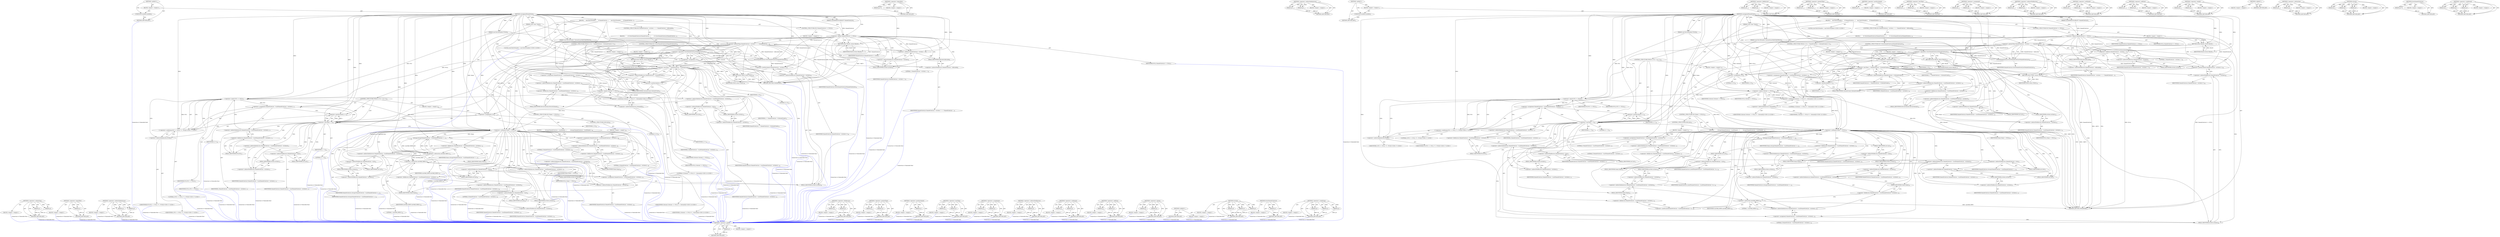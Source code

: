 digraph "&lt;operator&gt;.conditional" {
vulnerable_263 [label=<(METHOD,&lt;operator&gt;.sizeOf)>];
vulnerable_264 [label=<(PARAM,p1)>];
vulnerable_265 [label=<(BLOCK,&lt;empty&gt;,&lt;empty&gt;)>];
vulnerable_266 [label=<(METHOD_RETURN,ANY)>];
vulnerable_214 [label=<(METHOD,&lt;operator&gt;.logicalNot)>];
vulnerable_215 [label=<(PARAM,p1)>];
vulnerable_216 [label=<(BLOCK,&lt;empty&gt;,&lt;empty&gt;)>];
vulnerable_217 [label=<(METHOD_RETURN,ANY)>];
vulnerable_236 [label=<(METHOD,&lt;operator&gt;.indirectIndexAccess)>];
vulnerable_237 [label=<(PARAM,p1)>];
vulnerable_238 [label=<(PARAM,p2)>];
vulnerable_239 [label=<(BLOCK,&lt;empty&gt;,&lt;empty&gt;)>];
vulnerable_240 [label=<(METHOD_RETURN,ANY)>];
vulnerable_6 [label=<(METHOD,&lt;global&gt;)<SUB>1</SUB>>];
vulnerable_7 [label=<(BLOCK,&lt;empty&gt;,&lt;empty&gt;)<SUB>1</SUB>>];
vulnerable_8 [label=<(UNKNOWN,cmsBool,cmsBool)<SUB>1</SUB>>];
vulnerable_9 [label=<(METHOD,cmsAppendNamedColor)<SUB>1</SUB>>];
vulnerable_10 [label=<(PARAM,cmsNAMEDCOLORLIST* NamedColorList)<SUB>1</SUB>>];
vulnerable_11 [label=<(PARAM,const char* Name)<SUB>2</SUB>>];
vulnerable_12 [label=<(PARAM,cmsUInt16Number PCS[3])<SUB>3</SUB>>];
vulnerable_13 [label=<(PARAM,cmsUInt16Number Colorant[cmsMAXCHANNELS])<SUB>3</SUB>>];
vulnerable_14 [label=<(BLOCK,{
    cmsUInt32Number i;

    if (NamedColorLis...,{
    cmsUInt32Number i;

    if (NamedColorLis...)<SUB>4</SUB>>];
vulnerable_15 [label="<(LOCAL,cmsUInt32Number i: cmsUInt32Number)<SUB>5</SUB>>"];
vulnerable_16 [label=<(CONTROL_STRUCTURE,IF,if (NamedColorList == NULL))<SUB>7</SUB>>];
vulnerable_17 [label=<(&lt;operator&gt;.equals,NamedColorList == NULL)<SUB>7</SUB>>];
vulnerable_18 [label=<(IDENTIFIER,NamedColorList,NamedColorList == NULL)<SUB>7</SUB>>];
vulnerable_19 [label=<(IDENTIFIER,NULL,NamedColorList == NULL)<SUB>7</SUB>>];
vulnerable_20 [label=<(BLOCK,&lt;empty&gt;,&lt;empty&gt;)<SUB>7</SUB>>];
vulnerable_21 [label=<(RETURN,return FALSE;,return FALSE;)<SUB>7</SUB>>];
vulnerable_22 [label=<(IDENTIFIER,FALSE,return FALSE;)<SUB>7</SUB>>];
vulnerable_23 [label=<(CONTROL_STRUCTURE,IF,if (NamedColorList -&gt;nColors + 1 &gt; NamedColorList -&gt;Allocated))<SUB>9</SUB>>];
vulnerable_24 [label=<(&lt;operator&gt;.greaterThan,NamedColorList -&gt;nColors + 1 &gt; NamedColorList -...)<SUB>9</SUB>>];
vulnerable_25 [label=<(&lt;operator&gt;.addition,NamedColorList -&gt;nColors + 1)<SUB>9</SUB>>];
vulnerable_26 [label=<(&lt;operator&gt;.indirectFieldAccess,NamedColorList -&gt;nColors)<SUB>9</SUB>>];
vulnerable_27 [label=<(IDENTIFIER,NamedColorList,NamedColorList -&gt;nColors + 1)<SUB>9</SUB>>];
vulnerable_28 [label=<(FIELD_IDENTIFIER,nColors,nColors)<SUB>9</SUB>>];
vulnerable_29 [label=<(LITERAL,1,NamedColorList -&gt;nColors + 1)<SUB>9</SUB>>];
vulnerable_30 [label=<(&lt;operator&gt;.indirectFieldAccess,NamedColorList -&gt;Allocated)<SUB>9</SUB>>];
vulnerable_31 [label=<(IDENTIFIER,NamedColorList,NamedColorList -&gt;nColors + 1 &gt; NamedColorList -...)<SUB>9</SUB>>];
vulnerable_32 [label=<(FIELD_IDENTIFIER,Allocated,Allocated)<SUB>9</SUB>>];
vulnerable_33 [label=<(BLOCK,{
        if (!GrowNamedColorList(NamedColorLis...,{
        if (!GrowNamedColorList(NamedColorLis...)<SUB>9</SUB>>];
vulnerable_34 [label=<(CONTROL_STRUCTURE,IF,if (!GrowNamedColorList(NamedColorList)))<SUB>10</SUB>>];
vulnerable_35 [label=<(&lt;operator&gt;.logicalNot,!GrowNamedColorList(NamedColorList))<SUB>10</SUB>>];
vulnerable_36 [label=<(GrowNamedColorList,GrowNamedColorList(NamedColorList))<SUB>10</SUB>>];
vulnerable_37 [label=<(IDENTIFIER,NamedColorList,GrowNamedColorList(NamedColorList))<SUB>10</SUB>>];
vulnerable_38 [label=<(BLOCK,&lt;empty&gt;,&lt;empty&gt;)<SUB>10</SUB>>];
vulnerable_39 [label=<(RETURN,return FALSE;,return FALSE;)<SUB>10</SUB>>];
vulnerable_40 [label=<(IDENTIFIER,FALSE,return FALSE;)<SUB>10</SUB>>];
vulnerable_41 [label=<(CONTROL_STRUCTURE,FOR,for (i=0;i &lt; NamedColorList -&gt;ColorantCount;i++))<SUB>13</SUB>>];
vulnerable_42 [label=<(BLOCK,&lt;empty&gt;,&lt;empty&gt;)<SUB>13</SUB>>];
vulnerable_43 [label=<(&lt;operator&gt;.assignment,i=0)<SUB>13</SUB>>];
vulnerable_44 [label=<(IDENTIFIER,i,i=0)<SUB>13</SUB>>];
vulnerable_45 [label=<(LITERAL,0,i=0)<SUB>13</SUB>>];
vulnerable_46 [label=<(&lt;operator&gt;.lessThan,i &lt; NamedColorList -&gt;ColorantCount)<SUB>13</SUB>>];
vulnerable_47 [label=<(IDENTIFIER,i,i &lt; NamedColorList -&gt;ColorantCount)<SUB>13</SUB>>];
vulnerable_48 [label=<(&lt;operator&gt;.indirectFieldAccess,NamedColorList -&gt;ColorantCount)<SUB>13</SUB>>];
vulnerable_49 [label=<(IDENTIFIER,NamedColorList,i &lt; NamedColorList -&gt;ColorantCount)<SUB>13</SUB>>];
vulnerable_50 [label=<(FIELD_IDENTIFIER,ColorantCount,ColorantCount)<SUB>13</SUB>>];
vulnerable_51 [label=<(&lt;operator&gt;.postIncrement,i++)<SUB>13</SUB>>];
vulnerable_52 [label=<(IDENTIFIER,i,i++)<SUB>13</SUB>>];
vulnerable_53 [label=<(&lt;operator&gt;.assignment,NamedColorList -&gt;List[NamedColorList -&gt;nColors]...)<SUB>14</SUB>>];
vulnerable_54 [label=<(&lt;operator&gt;.indirectIndexAccess,NamedColorList -&gt;List[NamedColorList -&gt;nColors]...)<SUB>14</SUB>>];
vulnerable_55 [label=<(&lt;operator&gt;.fieldAccess,NamedColorList -&gt;List[NamedColorList -&gt;nColors]...)<SUB>14</SUB>>];
vulnerable_56 [label=<(&lt;operator&gt;.indirectIndexAccess,NamedColorList -&gt;List[NamedColorList -&gt;nColors])<SUB>14</SUB>>];
vulnerable_57 [label=<(&lt;operator&gt;.indirectFieldAccess,NamedColorList -&gt;List)<SUB>14</SUB>>];
vulnerable_58 [label=<(IDENTIFIER,NamedColorList,NamedColorList -&gt;List[NamedColorList -&gt;nColors]...)<SUB>14</SUB>>];
vulnerable_59 [label=<(FIELD_IDENTIFIER,List,List)<SUB>14</SUB>>];
vulnerable_60 [label=<(&lt;operator&gt;.indirectFieldAccess,NamedColorList -&gt;nColors)<SUB>14</SUB>>];
vulnerable_61 [label=<(IDENTIFIER,NamedColorList,NamedColorList -&gt;List[NamedColorList -&gt;nColors]...)<SUB>14</SUB>>];
vulnerable_62 [label=<(FIELD_IDENTIFIER,nColors,nColors)<SUB>14</SUB>>];
vulnerable_63 [label=<(FIELD_IDENTIFIER,DeviceColorant,DeviceColorant)<SUB>14</SUB>>];
vulnerable_64 [label=<(IDENTIFIER,i,NamedColorList -&gt;List[NamedColorList -&gt;nColors]...)<SUB>14</SUB>>];
vulnerable_65 [label="<(&lt;operator&gt;.conditional,Colorant == NULL? 0 : Colorant[i])<SUB>14</SUB>>"];
vulnerable_66 [label=<(&lt;operator&gt;.equals,Colorant == NULL)<SUB>14</SUB>>];
vulnerable_67 [label=<(IDENTIFIER,Colorant,Colorant == NULL)<SUB>14</SUB>>];
vulnerable_68 [label=<(IDENTIFIER,NULL,Colorant == NULL)<SUB>14</SUB>>];
vulnerable_69 [label="<(LITERAL,0,Colorant == NULL? 0 : Colorant[i])<SUB>14</SUB>>"];
vulnerable_70 [label=<(&lt;operator&gt;.indirectIndexAccess,Colorant[i])<SUB>14</SUB>>];
vulnerable_71 [label="<(IDENTIFIER,Colorant,Colorant == NULL? 0 : Colorant[i])<SUB>14</SUB>>"];
vulnerable_72 [label="<(IDENTIFIER,i,Colorant == NULL? 0 : Colorant[i])<SUB>14</SUB>>"];
vulnerable_73 [label=<(CONTROL_STRUCTURE,FOR,for (i=0;i &lt; 3;i++))<SUB>16</SUB>>];
vulnerable_74 [label=<(BLOCK,&lt;empty&gt;,&lt;empty&gt;)<SUB>16</SUB>>];
vulnerable_75 [label=<(&lt;operator&gt;.assignment,i=0)<SUB>16</SUB>>];
vulnerable_76 [label=<(IDENTIFIER,i,i=0)<SUB>16</SUB>>];
vulnerable_77 [label=<(LITERAL,0,i=0)<SUB>16</SUB>>];
vulnerable_78 [label=<(&lt;operator&gt;.lessThan,i &lt; 3)<SUB>16</SUB>>];
vulnerable_79 [label=<(IDENTIFIER,i,i &lt; 3)<SUB>16</SUB>>];
vulnerable_80 [label=<(LITERAL,3,i &lt; 3)<SUB>16</SUB>>];
vulnerable_81 [label=<(&lt;operator&gt;.postIncrement,i++)<SUB>16</SUB>>];
vulnerable_82 [label=<(IDENTIFIER,i,i++)<SUB>16</SUB>>];
vulnerable_83 [label=<(&lt;operator&gt;.assignment,NamedColorList -&gt;List[NamedColorList -&gt;nColors]...)<SUB>17</SUB>>];
vulnerable_84 [label=<(&lt;operator&gt;.indirectIndexAccess,NamedColorList -&gt;List[NamedColorList -&gt;nColors]...)<SUB>17</SUB>>];
vulnerable_85 [label=<(&lt;operator&gt;.fieldAccess,NamedColorList -&gt;List[NamedColorList -&gt;nColors]...)<SUB>17</SUB>>];
vulnerable_86 [label=<(&lt;operator&gt;.indirectIndexAccess,NamedColorList -&gt;List[NamedColorList -&gt;nColors])<SUB>17</SUB>>];
vulnerable_87 [label=<(&lt;operator&gt;.indirectFieldAccess,NamedColorList -&gt;List)<SUB>17</SUB>>];
vulnerable_88 [label=<(IDENTIFIER,NamedColorList,NamedColorList -&gt;List[NamedColorList -&gt;nColors]...)<SUB>17</SUB>>];
vulnerable_89 [label=<(FIELD_IDENTIFIER,List,List)<SUB>17</SUB>>];
vulnerable_90 [label=<(&lt;operator&gt;.indirectFieldAccess,NamedColorList -&gt;nColors)<SUB>17</SUB>>];
vulnerable_91 [label=<(IDENTIFIER,NamedColorList,NamedColorList -&gt;List[NamedColorList -&gt;nColors]...)<SUB>17</SUB>>];
vulnerable_92 [label=<(FIELD_IDENTIFIER,nColors,nColors)<SUB>17</SUB>>];
vulnerable_93 [label=<(FIELD_IDENTIFIER,PCS,PCS)<SUB>17</SUB>>];
vulnerable_94 [label=<(IDENTIFIER,i,NamedColorList -&gt;List[NamedColorList -&gt;nColors]...)<SUB>17</SUB>>];
vulnerable_95 [label="<(&lt;operator&gt;.conditional,PCS == NULL ? 0 : PCS[i])<SUB>17</SUB>>"];
vulnerable_96 [label=<(&lt;operator&gt;.equals,PCS == NULL)<SUB>17</SUB>>];
vulnerable_97 [label=<(IDENTIFIER,PCS,PCS == NULL)<SUB>17</SUB>>];
vulnerable_98 [label=<(IDENTIFIER,NULL,PCS == NULL)<SUB>17</SUB>>];
vulnerable_99 [label="<(LITERAL,0,PCS == NULL ? 0 : PCS[i])<SUB>17</SUB>>"];
vulnerable_100 [label=<(&lt;operator&gt;.indirectIndexAccess,PCS[i])<SUB>17</SUB>>];
vulnerable_101 [label="<(IDENTIFIER,PCS,PCS == NULL ? 0 : PCS[i])<SUB>17</SUB>>"];
vulnerable_102 [label="<(IDENTIFIER,i,PCS == NULL ? 0 : PCS[i])<SUB>17</SUB>>"];
vulnerable_103 [label=<(CONTROL_STRUCTURE,IF,if (Name != NULL))<SUB>19</SUB>>];
vulnerable_104 [label=<(&lt;operator&gt;.notEquals,Name != NULL)<SUB>19</SUB>>];
vulnerable_105 [label=<(IDENTIFIER,Name,Name != NULL)<SUB>19</SUB>>];
vulnerable_106 [label=<(IDENTIFIER,NULL,Name != NULL)<SUB>19</SUB>>];
vulnerable_107 [label=<(BLOCK,{
 
        strncpy(NamedColorList -&gt;List[Named...,{
 
        strncpy(NamedColorList -&gt;List[Named...)<SUB>19</SUB>>];
vulnerable_108 [label=<(strncpy,strncpy(NamedColorList -&gt;List[NamedColorList -&gt;...)<SUB>21</SUB>>];
vulnerable_109 [label=<(&lt;operator&gt;.fieldAccess,NamedColorList -&gt;List[NamedColorList -&gt;nColors]...)<SUB>21</SUB>>];
vulnerable_110 [label=<(&lt;operator&gt;.indirectIndexAccess,NamedColorList -&gt;List[NamedColorList -&gt;nColors])<SUB>21</SUB>>];
vulnerable_111 [label=<(&lt;operator&gt;.indirectFieldAccess,NamedColorList -&gt;List)<SUB>21</SUB>>];
vulnerable_112 [label=<(IDENTIFIER,NamedColorList,strncpy(NamedColorList -&gt;List[NamedColorList -&gt;...)<SUB>21</SUB>>];
vulnerable_113 [label=<(FIELD_IDENTIFIER,List,List)<SUB>21</SUB>>];
vulnerable_114 [label=<(&lt;operator&gt;.indirectFieldAccess,NamedColorList -&gt;nColors)<SUB>21</SUB>>];
vulnerable_115 [label=<(IDENTIFIER,NamedColorList,strncpy(NamedColorList -&gt;List[NamedColorList -&gt;...)<SUB>21</SUB>>];
vulnerable_116 [label=<(FIELD_IDENTIFIER,nColors,nColors)<SUB>21</SUB>>];
vulnerable_117 [label=<(FIELD_IDENTIFIER,Name,Name)<SUB>21</SUB>>];
vulnerable_118 [label=<(IDENTIFIER,Name,strncpy(NamedColorList -&gt;List[NamedColorList -&gt;...)<SUB>21</SUB>>];
vulnerable_119 [label=<(&lt;operator&gt;.sizeOf,sizeof(NamedColorList -&gt;List[NamedColorList -&gt;n...)<SUB>22</SUB>>];
vulnerable_120 [label=<(&lt;operator&gt;.fieldAccess,NamedColorList -&gt;List[NamedColorList -&gt;nColors]...)<SUB>22</SUB>>];
vulnerable_121 [label=<(&lt;operator&gt;.indirectIndexAccess,NamedColorList -&gt;List[NamedColorList -&gt;nColors])<SUB>22</SUB>>];
vulnerable_122 [label=<(&lt;operator&gt;.indirectFieldAccess,NamedColorList -&gt;List)<SUB>22</SUB>>];
vulnerable_123 [label=<(IDENTIFIER,NamedColorList,sizeof(NamedColorList -&gt;List[NamedColorList -&gt;n...)<SUB>22</SUB>>];
vulnerable_124 [label=<(FIELD_IDENTIFIER,List,List)<SUB>22</SUB>>];
vulnerable_125 [label=<(&lt;operator&gt;.indirectFieldAccess,NamedColorList -&gt;nColors)<SUB>22</SUB>>];
vulnerable_126 [label=<(IDENTIFIER,NamedColorList,sizeof(NamedColorList -&gt;List[NamedColorList -&gt;n...)<SUB>22</SUB>>];
vulnerable_127 [label=<(FIELD_IDENTIFIER,nColors,nColors)<SUB>22</SUB>>];
vulnerable_128 [label=<(FIELD_IDENTIFIER,Name,Name)<SUB>22</SUB>>];
vulnerable_129 [label=<(&lt;operator&gt;.assignment,NamedColorList -&gt;List[NamedColorList -&gt;nColors]...)<SUB>23</SUB>>];
vulnerable_130 [label=<(&lt;operator&gt;.indirectIndexAccess,NamedColorList -&gt;List[NamedColorList -&gt;nColors]...)<SUB>23</SUB>>];
vulnerable_131 [label=<(&lt;operator&gt;.fieldAccess,NamedColorList -&gt;List[NamedColorList -&gt;nColors]...)<SUB>23</SUB>>];
vulnerable_132 [label=<(&lt;operator&gt;.indirectIndexAccess,NamedColorList -&gt;List[NamedColorList -&gt;nColors])<SUB>23</SUB>>];
vulnerable_133 [label=<(&lt;operator&gt;.indirectFieldAccess,NamedColorList -&gt;List)<SUB>23</SUB>>];
vulnerable_134 [label=<(IDENTIFIER,NamedColorList,NamedColorList -&gt;List[NamedColorList -&gt;nColors]...)<SUB>23</SUB>>];
vulnerable_135 [label=<(FIELD_IDENTIFIER,List,List)<SUB>23</SUB>>];
vulnerable_136 [label=<(&lt;operator&gt;.indirectFieldAccess,NamedColorList -&gt;nColors)<SUB>23</SUB>>];
vulnerable_137 [label=<(IDENTIFIER,NamedColorList,NamedColorList -&gt;List[NamedColorList -&gt;nColors]...)<SUB>23</SUB>>];
vulnerable_138 [label=<(FIELD_IDENTIFIER,nColors,nColors)<SUB>23</SUB>>];
vulnerable_139 [label=<(FIELD_IDENTIFIER,Name,Name)<SUB>23</SUB>>];
vulnerable_140 [label=<(&lt;operator&gt;.subtraction,cmsMAX_PATH-1)<SUB>23</SUB>>];
vulnerable_141 [label=<(IDENTIFIER,cmsMAX_PATH,cmsMAX_PATH-1)<SUB>23</SUB>>];
vulnerable_142 [label=<(LITERAL,1,cmsMAX_PATH-1)<SUB>23</SUB>>];
vulnerable_143 [label=<(LITERAL,0,NamedColorList -&gt;List[NamedColorList -&gt;nColors]...)<SUB>23</SUB>>];
vulnerable_144 [label=<(CONTROL_STRUCTURE,ELSE,else)<SUB>27</SUB>>];
vulnerable_145 [label=<(BLOCK,&lt;empty&gt;,&lt;empty&gt;)<SUB>27</SUB>>];
vulnerable_146 [label=<(&lt;operator&gt;.assignment,NamedColorList -&gt;List[NamedColorList -&gt;nColors]...)<SUB>27</SUB>>];
vulnerable_147 [label=<(&lt;operator&gt;.indirectIndexAccess,NamedColorList -&gt;List[NamedColorList -&gt;nColors]...)<SUB>27</SUB>>];
vulnerable_148 [label=<(&lt;operator&gt;.fieldAccess,NamedColorList -&gt;List[NamedColorList -&gt;nColors]...)<SUB>27</SUB>>];
vulnerable_149 [label=<(&lt;operator&gt;.indirectIndexAccess,NamedColorList -&gt;List[NamedColorList -&gt;nColors])<SUB>27</SUB>>];
vulnerable_150 [label=<(&lt;operator&gt;.indirectFieldAccess,NamedColorList -&gt;List)<SUB>27</SUB>>];
vulnerable_151 [label=<(IDENTIFIER,NamedColorList,NamedColorList -&gt;List[NamedColorList -&gt;nColors]...)<SUB>27</SUB>>];
vulnerable_152 [label=<(FIELD_IDENTIFIER,List,List)<SUB>27</SUB>>];
vulnerable_153 [label=<(&lt;operator&gt;.indirectFieldAccess,NamedColorList -&gt;nColors)<SUB>27</SUB>>];
vulnerable_154 [label=<(IDENTIFIER,NamedColorList,NamedColorList -&gt;List[NamedColorList -&gt;nColors]...)<SUB>27</SUB>>];
vulnerable_155 [label=<(FIELD_IDENTIFIER,nColors,nColors)<SUB>27</SUB>>];
vulnerable_156 [label=<(FIELD_IDENTIFIER,Name,Name)<SUB>27</SUB>>];
vulnerable_157 [label=<(LITERAL,0,NamedColorList -&gt;List[NamedColorList -&gt;nColors]...)<SUB>27</SUB>>];
vulnerable_158 [label=<(LITERAL,0,NamedColorList -&gt;List[NamedColorList -&gt;nColors]...)<SUB>27</SUB>>];
vulnerable_159 [label=<(&lt;operator&gt;.postIncrement,NamedColorList -&gt;nColors++)<SUB>30</SUB>>];
vulnerable_160 [label=<(&lt;operator&gt;.indirectFieldAccess,NamedColorList -&gt;nColors)<SUB>30</SUB>>];
vulnerable_161 [label=<(IDENTIFIER,NamedColorList,NamedColorList -&gt;nColors++)<SUB>30</SUB>>];
vulnerable_162 [label=<(FIELD_IDENTIFIER,nColors,nColors)<SUB>30</SUB>>];
vulnerable_163 [label=<(RETURN,return TRUE;,return TRUE;)<SUB>31</SUB>>];
vulnerable_164 [label=<(IDENTIFIER,TRUE,return TRUE;)<SUB>31</SUB>>];
vulnerable_165 [label=<(METHOD_RETURN,CMSEXPORT)<SUB>1</SUB>>];
vulnerable_167 [label=<(METHOD_RETURN,ANY)<SUB>1</SUB>>];
vulnerable_241 [label=<(METHOD,&lt;operator&gt;.fieldAccess)>];
vulnerable_242 [label=<(PARAM,p1)>];
vulnerable_243 [label=<(PARAM,p2)>];
vulnerable_244 [label=<(BLOCK,&lt;empty&gt;,&lt;empty&gt;)>];
vulnerable_245 [label=<(METHOD_RETURN,ANY)>];
vulnerable_199 [label=<(METHOD,&lt;operator&gt;.greaterThan)>];
vulnerable_200 [label=<(PARAM,p1)>];
vulnerable_201 [label=<(PARAM,p2)>];
vulnerable_202 [label=<(BLOCK,&lt;empty&gt;,&lt;empty&gt;)>];
vulnerable_203 [label=<(METHOD_RETURN,ANY)>];
vulnerable_232 [label=<(METHOD,&lt;operator&gt;.postIncrement)>];
vulnerable_233 [label=<(PARAM,p1)>];
vulnerable_234 [label=<(BLOCK,&lt;empty&gt;,&lt;empty&gt;)>];
vulnerable_235 [label=<(METHOD_RETURN,ANY)>];
vulnerable_227 [label=<(METHOD,&lt;operator&gt;.lessThan)>];
vulnerable_228 [label=<(PARAM,p1)>];
vulnerable_229 [label=<(PARAM,p2)>];
vulnerable_230 [label=<(BLOCK,&lt;empty&gt;,&lt;empty&gt;)>];
vulnerable_231 [label=<(METHOD_RETURN,ANY)>];
vulnerable_222 [label=<(METHOD,&lt;operator&gt;.assignment)>];
vulnerable_223 [label=<(PARAM,p1)>];
vulnerable_224 [label=<(PARAM,p2)>];
vulnerable_225 [label=<(BLOCK,&lt;empty&gt;,&lt;empty&gt;)>];
vulnerable_226 [label=<(METHOD_RETURN,ANY)>];
vulnerable_209 [label=<(METHOD,&lt;operator&gt;.indirectFieldAccess)>];
vulnerable_210 [label=<(PARAM,p1)>];
vulnerable_211 [label=<(PARAM,p2)>];
vulnerable_212 [label=<(BLOCK,&lt;empty&gt;,&lt;empty&gt;)>];
vulnerable_213 [label=<(METHOD_RETURN,ANY)>];
vulnerable_252 [label=<(METHOD,&lt;operator&gt;.notEquals)>];
vulnerable_253 [label=<(PARAM,p1)>];
vulnerable_254 [label=<(PARAM,p2)>];
vulnerable_255 [label=<(BLOCK,&lt;empty&gt;,&lt;empty&gt;)>];
vulnerable_256 [label=<(METHOD_RETURN,ANY)>];
vulnerable_204 [label=<(METHOD,&lt;operator&gt;.addition)>];
vulnerable_205 [label=<(PARAM,p1)>];
vulnerable_206 [label=<(PARAM,p2)>];
vulnerable_207 [label=<(BLOCK,&lt;empty&gt;,&lt;empty&gt;)>];
vulnerable_208 [label=<(METHOD_RETURN,ANY)>];
vulnerable_194 [label=<(METHOD,&lt;operator&gt;.equals)>];
vulnerable_195 [label=<(PARAM,p1)>];
vulnerable_196 [label=<(PARAM,p2)>];
vulnerable_197 [label=<(BLOCK,&lt;empty&gt;,&lt;empty&gt;)>];
vulnerable_198 [label=<(METHOD_RETURN,ANY)>];
vulnerable_188 [label=<(METHOD,&lt;global&gt;)<SUB>1</SUB>>];
vulnerable_189 [label=<(BLOCK,&lt;empty&gt;,&lt;empty&gt;)>];
vulnerable_190 [label=<(METHOD_RETURN,ANY)>];
vulnerable_267 [label=<(METHOD,&lt;operator&gt;.subtraction)>];
vulnerable_268 [label=<(PARAM,p1)>];
vulnerable_269 [label=<(PARAM,p2)>];
vulnerable_270 [label=<(BLOCK,&lt;empty&gt;,&lt;empty&gt;)>];
vulnerable_271 [label=<(METHOD_RETURN,ANY)>];
vulnerable_257 [label=<(METHOD,strncpy)>];
vulnerable_258 [label=<(PARAM,p1)>];
vulnerable_259 [label=<(PARAM,p2)>];
vulnerable_260 [label=<(PARAM,p3)>];
vulnerable_261 [label=<(BLOCK,&lt;empty&gt;,&lt;empty&gt;)>];
vulnerable_262 [label=<(METHOD_RETURN,ANY)>];
vulnerable_218 [label=<(METHOD,GrowNamedColorList)>];
vulnerable_219 [label=<(PARAM,p1)>];
vulnerable_220 [label=<(BLOCK,&lt;empty&gt;,&lt;empty&gt;)>];
vulnerable_221 [label=<(METHOD_RETURN,ANY)>];
vulnerable_246 [label=<(METHOD,&lt;operator&gt;.conditional)>];
vulnerable_247 [label=<(PARAM,p1)>];
vulnerable_248 [label=<(PARAM,p2)>];
vulnerable_249 [label=<(PARAM,p3)>];
vulnerable_250 [label=<(BLOCK,&lt;empty&gt;,&lt;empty&gt;)>];
vulnerable_251 [label=<(METHOD_RETURN,ANY)>];
fixed_256 [label=<(METHOD,&lt;operator&gt;.subtraction)>];
fixed_257 [label=<(PARAM,p1)>];
fixed_258 [label=<(PARAM,p2)>];
fixed_259 [label=<(BLOCK,&lt;empty&gt;,&lt;empty&gt;)>];
fixed_260 [label=<(METHOD_RETURN,ANY)>];
fixed_207 [label=<(METHOD,&lt;operator&gt;.logicalNot)>];
fixed_208 [label=<(PARAM,p1)>];
fixed_209 [label=<(BLOCK,&lt;empty&gt;,&lt;empty&gt;)>];
fixed_210 [label=<(METHOD_RETURN,ANY)>];
fixed_229 [label=<(METHOD,&lt;operator&gt;.indirectIndexAccess)>];
fixed_230 [label=<(PARAM,p1)>];
fixed_231 [label=<(PARAM,p2)>];
fixed_232 [label=<(BLOCK,&lt;empty&gt;,&lt;empty&gt;)>];
fixed_233 [label=<(METHOD_RETURN,ANY)>];
fixed_6 [label=<(METHOD,&lt;global&gt;)<SUB>1</SUB>>];
fixed_7 [label=<(BLOCK,&lt;empty&gt;,&lt;empty&gt;)<SUB>1</SUB>>];
fixed_8 [label=<(UNKNOWN,cmsBool,cmsBool)<SUB>1</SUB>>];
fixed_9 [label=<(METHOD,cmsAppendNamedColor)<SUB>1</SUB>>];
fixed_10 [label=<(PARAM,cmsNAMEDCOLORLIST* NamedColorList)<SUB>1</SUB>>];
fixed_11 [label=<(PARAM,const char* Name)<SUB>2</SUB>>];
fixed_12 [label=<(PARAM,cmsUInt16Number PCS[3])<SUB>3</SUB>>];
fixed_13 [label=<(PARAM,cmsUInt16Number Colorant[cmsMAXCHANNELS])<SUB>3</SUB>>];
fixed_14 [label=<(BLOCK,{
    cmsUInt32Number i;

    if (NamedColorLis...,{
    cmsUInt32Number i;

    if (NamedColorLis...)<SUB>4</SUB>>];
fixed_15 [label="<(LOCAL,cmsUInt32Number i: cmsUInt32Number)<SUB>5</SUB>>"];
fixed_16 [label=<(CONTROL_STRUCTURE,IF,if (NamedColorList == NULL))<SUB>7</SUB>>];
fixed_17 [label=<(&lt;operator&gt;.equals,NamedColorList == NULL)<SUB>7</SUB>>];
fixed_18 [label=<(IDENTIFIER,NamedColorList,NamedColorList == NULL)<SUB>7</SUB>>];
fixed_19 [label=<(IDENTIFIER,NULL,NamedColorList == NULL)<SUB>7</SUB>>];
fixed_20 [label=<(BLOCK,&lt;empty&gt;,&lt;empty&gt;)<SUB>7</SUB>>];
fixed_21 [label=<(RETURN,return FALSE;,return FALSE;)<SUB>7</SUB>>];
fixed_22 [label=<(IDENTIFIER,FALSE,return FALSE;)<SUB>7</SUB>>];
fixed_23 [label=<(CONTROL_STRUCTURE,IF,if (NamedColorList -&gt;nColors + 1 &gt; NamedColorList -&gt;Allocated))<SUB>9</SUB>>];
fixed_24 [label=<(&lt;operator&gt;.greaterThan,NamedColorList -&gt;nColors + 1 &gt; NamedColorList -...)<SUB>9</SUB>>];
fixed_25 [label=<(&lt;operator&gt;.addition,NamedColorList -&gt;nColors + 1)<SUB>9</SUB>>];
fixed_26 [label=<(&lt;operator&gt;.indirectFieldAccess,NamedColorList -&gt;nColors)<SUB>9</SUB>>];
fixed_27 [label=<(IDENTIFIER,NamedColorList,NamedColorList -&gt;nColors + 1)<SUB>9</SUB>>];
fixed_28 [label=<(FIELD_IDENTIFIER,nColors,nColors)<SUB>9</SUB>>];
fixed_29 [label=<(LITERAL,1,NamedColorList -&gt;nColors + 1)<SUB>9</SUB>>];
fixed_30 [label=<(&lt;operator&gt;.indirectFieldAccess,NamedColorList -&gt;Allocated)<SUB>9</SUB>>];
fixed_31 [label=<(IDENTIFIER,NamedColorList,NamedColorList -&gt;nColors + 1 &gt; NamedColorList -...)<SUB>9</SUB>>];
fixed_32 [label=<(FIELD_IDENTIFIER,Allocated,Allocated)<SUB>9</SUB>>];
fixed_33 [label=<(BLOCK,{
        if (!GrowNamedColorList(NamedColorLis...,{
        if (!GrowNamedColorList(NamedColorLis...)<SUB>9</SUB>>];
fixed_34 [label=<(CONTROL_STRUCTURE,IF,if (!GrowNamedColorList(NamedColorList)))<SUB>10</SUB>>];
fixed_35 [label=<(&lt;operator&gt;.logicalNot,!GrowNamedColorList(NamedColorList))<SUB>10</SUB>>];
fixed_36 [label=<(GrowNamedColorList,GrowNamedColorList(NamedColorList))<SUB>10</SUB>>];
fixed_37 [label=<(IDENTIFIER,NamedColorList,GrowNamedColorList(NamedColorList))<SUB>10</SUB>>];
fixed_38 [label=<(BLOCK,&lt;empty&gt;,&lt;empty&gt;)<SUB>10</SUB>>];
fixed_39 [label=<(RETURN,return FALSE;,return FALSE;)<SUB>10</SUB>>];
fixed_40 [label=<(IDENTIFIER,FALSE,return FALSE;)<SUB>10</SUB>>];
fixed_41 [label=<(CONTROL_STRUCTURE,FOR,for (i=0;i &lt; NamedColorList -&gt;ColorantCount;i++))<SUB>13</SUB>>];
fixed_42 [label=<(BLOCK,&lt;empty&gt;,&lt;empty&gt;)<SUB>13</SUB>>];
fixed_43 [label=<(&lt;operator&gt;.assignment,i=0)<SUB>13</SUB>>];
fixed_44 [label=<(IDENTIFIER,i,i=0)<SUB>13</SUB>>];
fixed_45 [label=<(LITERAL,0,i=0)<SUB>13</SUB>>];
fixed_46 [label=<(&lt;operator&gt;.lessThan,i &lt; NamedColorList -&gt;ColorantCount)<SUB>13</SUB>>];
fixed_47 [label=<(IDENTIFIER,i,i &lt; NamedColorList -&gt;ColorantCount)<SUB>13</SUB>>];
fixed_48 [label=<(&lt;operator&gt;.indirectFieldAccess,NamedColorList -&gt;ColorantCount)<SUB>13</SUB>>];
fixed_49 [label=<(IDENTIFIER,NamedColorList,i &lt; NamedColorList -&gt;ColorantCount)<SUB>13</SUB>>];
fixed_50 [label=<(FIELD_IDENTIFIER,ColorantCount,ColorantCount)<SUB>13</SUB>>];
fixed_51 [label=<(&lt;operator&gt;.postIncrement,i++)<SUB>13</SUB>>];
fixed_52 [label=<(IDENTIFIER,i,i++)<SUB>13</SUB>>];
fixed_53 [label=<(&lt;operator&gt;.assignment,NamedColorList -&gt;List[NamedColorList -&gt;nColors]...)<SUB>14</SUB>>];
fixed_54 [label=<(&lt;operator&gt;.indirectIndexAccess,NamedColorList -&gt;List[NamedColorList -&gt;nColors]...)<SUB>14</SUB>>];
fixed_55 [label=<(&lt;operator&gt;.fieldAccess,NamedColorList -&gt;List[NamedColorList -&gt;nColors]...)<SUB>14</SUB>>];
fixed_56 [label=<(&lt;operator&gt;.indirectIndexAccess,NamedColorList -&gt;List[NamedColorList -&gt;nColors])<SUB>14</SUB>>];
fixed_57 [label=<(&lt;operator&gt;.indirectFieldAccess,NamedColorList -&gt;List)<SUB>14</SUB>>];
fixed_58 [label=<(IDENTIFIER,NamedColorList,NamedColorList -&gt;List[NamedColorList -&gt;nColors]...)<SUB>14</SUB>>];
fixed_59 [label=<(FIELD_IDENTIFIER,List,List)<SUB>14</SUB>>];
fixed_60 [label=<(&lt;operator&gt;.indirectFieldAccess,NamedColorList -&gt;nColors)<SUB>14</SUB>>];
fixed_61 [label=<(IDENTIFIER,NamedColorList,NamedColorList -&gt;List[NamedColorList -&gt;nColors]...)<SUB>14</SUB>>];
fixed_62 [label=<(FIELD_IDENTIFIER,nColors,nColors)<SUB>14</SUB>>];
fixed_63 [label=<(FIELD_IDENTIFIER,DeviceColorant,DeviceColorant)<SUB>14</SUB>>];
fixed_64 [label=<(IDENTIFIER,i,NamedColorList -&gt;List[NamedColorList -&gt;nColors]...)<SUB>14</SUB>>];
fixed_65 [label="<(&lt;operator&gt;.conditional,Colorant == NULL? 0 : Colorant[i])<SUB>14</SUB>>"];
fixed_66 [label=<(&lt;operator&gt;.equals,Colorant == NULL)<SUB>14</SUB>>];
fixed_67 [label=<(IDENTIFIER,Colorant,Colorant == NULL)<SUB>14</SUB>>];
fixed_68 [label=<(IDENTIFIER,NULL,Colorant == NULL)<SUB>14</SUB>>];
fixed_69 [label="<(LITERAL,0,Colorant == NULL? 0 : Colorant[i])<SUB>14</SUB>>"];
fixed_70 [label=<(&lt;operator&gt;.indirectIndexAccess,Colorant[i])<SUB>14</SUB>>];
fixed_71 [label="<(IDENTIFIER,Colorant,Colorant == NULL? 0 : Colorant[i])<SUB>14</SUB>>"];
fixed_72 [label="<(IDENTIFIER,i,Colorant == NULL? 0 : Colorant[i])<SUB>14</SUB>>"];
fixed_73 [label=<(CONTROL_STRUCTURE,FOR,for (i=0;i &lt; 3;i++))<SUB>16</SUB>>];
fixed_74 [label=<(BLOCK,&lt;empty&gt;,&lt;empty&gt;)<SUB>16</SUB>>];
fixed_75 [label=<(&lt;operator&gt;.assignment,i=0)<SUB>16</SUB>>];
fixed_76 [label=<(IDENTIFIER,i,i=0)<SUB>16</SUB>>];
fixed_77 [label=<(LITERAL,0,i=0)<SUB>16</SUB>>];
fixed_78 [label=<(&lt;operator&gt;.lessThan,i &lt; 3)<SUB>16</SUB>>];
fixed_79 [label=<(IDENTIFIER,i,i &lt; 3)<SUB>16</SUB>>];
fixed_80 [label=<(LITERAL,3,i &lt; 3)<SUB>16</SUB>>];
fixed_81 [label=<(&lt;operator&gt;.postIncrement,i++)<SUB>16</SUB>>];
fixed_82 [label=<(IDENTIFIER,i,i++)<SUB>16</SUB>>];
fixed_83 [label=<(&lt;operator&gt;.assignment,NamedColorList -&gt;List[NamedColorList -&gt;nColors]...)<SUB>17</SUB>>];
fixed_84 [label=<(&lt;operator&gt;.indirectIndexAccess,NamedColorList -&gt;List[NamedColorList -&gt;nColors]...)<SUB>17</SUB>>];
fixed_85 [label=<(&lt;operator&gt;.fieldAccess,NamedColorList -&gt;List[NamedColorList -&gt;nColors]...)<SUB>17</SUB>>];
fixed_86 [label=<(&lt;operator&gt;.indirectIndexAccess,NamedColorList -&gt;List[NamedColorList -&gt;nColors])<SUB>17</SUB>>];
fixed_87 [label=<(&lt;operator&gt;.indirectFieldAccess,NamedColorList -&gt;List)<SUB>17</SUB>>];
fixed_88 [label=<(IDENTIFIER,NamedColorList,NamedColorList -&gt;List[NamedColorList -&gt;nColors]...)<SUB>17</SUB>>];
fixed_89 [label=<(FIELD_IDENTIFIER,List,List)<SUB>17</SUB>>];
fixed_90 [label=<(&lt;operator&gt;.indirectFieldAccess,NamedColorList -&gt;nColors)<SUB>17</SUB>>];
fixed_91 [label=<(IDENTIFIER,NamedColorList,NamedColorList -&gt;List[NamedColorList -&gt;nColors]...)<SUB>17</SUB>>];
fixed_92 [label=<(FIELD_IDENTIFIER,nColors,nColors)<SUB>17</SUB>>];
fixed_93 [label=<(FIELD_IDENTIFIER,PCS,PCS)<SUB>17</SUB>>];
fixed_94 [label=<(IDENTIFIER,i,NamedColorList -&gt;List[NamedColorList -&gt;nColors]...)<SUB>17</SUB>>];
fixed_95 [label="<(&lt;operator&gt;.conditional,PCS == NULL ? 0 : PCS[i])<SUB>17</SUB>>"];
fixed_96 [label=<(&lt;operator&gt;.equals,PCS == NULL)<SUB>17</SUB>>];
fixed_97 [label=<(IDENTIFIER,PCS,PCS == NULL)<SUB>17</SUB>>];
fixed_98 [label=<(IDENTIFIER,NULL,PCS == NULL)<SUB>17</SUB>>];
fixed_99 [label="<(LITERAL,0,PCS == NULL ? 0 : PCS[i])<SUB>17</SUB>>"];
fixed_100 [label=<(&lt;operator&gt;.indirectIndexAccess,PCS[i])<SUB>17</SUB>>];
fixed_101 [label="<(IDENTIFIER,PCS,PCS == NULL ? 0 : PCS[i])<SUB>17</SUB>>"];
fixed_102 [label="<(IDENTIFIER,i,PCS == NULL ? 0 : PCS[i])<SUB>17</SUB>>"];
fixed_103 [label=<(CONTROL_STRUCTURE,IF,if (Name != NULL))<SUB>19</SUB>>];
fixed_104 [label=<(&lt;operator&gt;.notEquals,Name != NULL)<SUB>19</SUB>>];
fixed_105 [label=<(IDENTIFIER,Name,Name != NULL)<SUB>19</SUB>>];
fixed_106 [label=<(IDENTIFIER,NULL,Name != NULL)<SUB>19</SUB>>];
fixed_107 [label=<(BLOCK,{
 
        strncpy(NamedColorList -&gt;List[Named...,{
 
        strncpy(NamedColorList -&gt;List[Named...)<SUB>19</SUB>>];
fixed_108 [label=<(strncpy,strncpy(NamedColorList -&gt;List[NamedColorList -&gt;...)<SUB>21</SUB>>];
fixed_109 [label=<(&lt;operator&gt;.fieldAccess,NamedColorList -&gt;List[NamedColorList -&gt;nColors]...)<SUB>21</SUB>>];
fixed_110 [label=<(&lt;operator&gt;.indirectIndexAccess,NamedColorList -&gt;List[NamedColorList -&gt;nColors])<SUB>21</SUB>>];
fixed_111 [label=<(&lt;operator&gt;.indirectFieldAccess,NamedColorList -&gt;List)<SUB>21</SUB>>];
fixed_112 [label=<(IDENTIFIER,NamedColorList,strncpy(NamedColorList -&gt;List[NamedColorList -&gt;...)<SUB>21</SUB>>];
fixed_113 [label=<(FIELD_IDENTIFIER,List,List)<SUB>21</SUB>>];
fixed_114 [label=<(&lt;operator&gt;.indirectFieldAccess,NamedColorList -&gt;nColors)<SUB>21</SUB>>];
fixed_115 [label=<(IDENTIFIER,NamedColorList,strncpy(NamedColorList -&gt;List[NamedColorList -&gt;...)<SUB>21</SUB>>];
fixed_116 [label=<(FIELD_IDENTIFIER,nColors,nColors)<SUB>21</SUB>>];
fixed_117 [label=<(FIELD_IDENTIFIER,Name,Name)<SUB>21</SUB>>];
fixed_118 [label=<(IDENTIFIER,Name,strncpy(NamedColorList -&gt;List[NamedColorList -&gt;...)<SUB>21</SUB>>];
fixed_119 [label=<(&lt;operator&gt;.subtraction,cmsMAX_PATH-1)<SUB>21</SUB>>];
fixed_120 [label=<(IDENTIFIER,cmsMAX_PATH,cmsMAX_PATH-1)<SUB>21</SUB>>];
fixed_121 [label=<(LITERAL,1,cmsMAX_PATH-1)<SUB>21</SUB>>];
fixed_122 [label=<(&lt;operator&gt;.assignment,NamedColorList -&gt;List[NamedColorList -&gt;nColors]...)<SUB>22</SUB>>];
fixed_123 [label=<(&lt;operator&gt;.indirectIndexAccess,NamedColorList -&gt;List[NamedColorList -&gt;nColors]...)<SUB>22</SUB>>];
fixed_124 [label=<(&lt;operator&gt;.fieldAccess,NamedColorList -&gt;List[NamedColorList -&gt;nColors]...)<SUB>22</SUB>>];
fixed_125 [label=<(&lt;operator&gt;.indirectIndexAccess,NamedColorList -&gt;List[NamedColorList -&gt;nColors])<SUB>22</SUB>>];
fixed_126 [label=<(&lt;operator&gt;.indirectFieldAccess,NamedColorList -&gt;List)<SUB>22</SUB>>];
fixed_127 [label=<(IDENTIFIER,NamedColorList,NamedColorList -&gt;List[NamedColorList -&gt;nColors]...)<SUB>22</SUB>>];
fixed_128 [label=<(FIELD_IDENTIFIER,List,List)<SUB>22</SUB>>];
fixed_129 [label=<(&lt;operator&gt;.indirectFieldAccess,NamedColorList -&gt;nColors)<SUB>22</SUB>>];
fixed_130 [label=<(IDENTIFIER,NamedColorList,NamedColorList -&gt;List[NamedColorList -&gt;nColors]...)<SUB>22</SUB>>];
fixed_131 [label=<(FIELD_IDENTIFIER,nColors,nColors)<SUB>22</SUB>>];
fixed_132 [label=<(FIELD_IDENTIFIER,Name,Name)<SUB>22</SUB>>];
fixed_133 [label=<(&lt;operator&gt;.subtraction,cmsMAX_PATH-1)<SUB>22</SUB>>];
fixed_134 [label=<(IDENTIFIER,cmsMAX_PATH,cmsMAX_PATH-1)<SUB>22</SUB>>];
fixed_135 [label=<(LITERAL,1,cmsMAX_PATH-1)<SUB>22</SUB>>];
fixed_136 [label=<(LITERAL,0,NamedColorList -&gt;List[NamedColorList -&gt;nColors]...)<SUB>22</SUB>>];
fixed_137 [label=<(CONTROL_STRUCTURE,ELSE,else)<SUB>26</SUB>>];
fixed_138 [label=<(BLOCK,&lt;empty&gt;,&lt;empty&gt;)<SUB>26</SUB>>];
fixed_139 [label=<(&lt;operator&gt;.assignment,NamedColorList -&gt;List[NamedColorList -&gt;nColors]...)<SUB>26</SUB>>];
fixed_140 [label=<(&lt;operator&gt;.indirectIndexAccess,NamedColorList -&gt;List[NamedColorList -&gt;nColors]...)<SUB>26</SUB>>];
fixed_141 [label=<(&lt;operator&gt;.fieldAccess,NamedColorList -&gt;List[NamedColorList -&gt;nColors]...)<SUB>26</SUB>>];
fixed_142 [label=<(&lt;operator&gt;.indirectIndexAccess,NamedColorList -&gt;List[NamedColorList -&gt;nColors])<SUB>26</SUB>>];
fixed_143 [label=<(&lt;operator&gt;.indirectFieldAccess,NamedColorList -&gt;List)<SUB>26</SUB>>];
fixed_144 [label=<(IDENTIFIER,NamedColorList,NamedColorList -&gt;List[NamedColorList -&gt;nColors]...)<SUB>26</SUB>>];
fixed_145 [label=<(FIELD_IDENTIFIER,List,List)<SUB>26</SUB>>];
fixed_146 [label=<(&lt;operator&gt;.indirectFieldAccess,NamedColorList -&gt;nColors)<SUB>26</SUB>>];
fixed_147 [label=<(IDENTIFIER,NamedColorList,NamedColorList -&gt;List[NamedColorList -&gt;nColors]...)<SUB>26</SUB>>];
fixed_148 [label=<(FIELD_IDENTIFIER,nColors,nColors)<SUB>26</SUB>>];
fixed_149 [label=<(FIELD_IDENTIFIER,Name,Name)<SUB>26</SUB>>];
fixed_150 [label=<(LITERAL,0,NamedColorList -&gt;List[NamedColorList -&gt;nColors]...)<SUB>26</SUB>>];
fixed_151 [label=<(LITERAL,0,NamedColorList -&gt;List[NamedColorList -&gt;nColors]...)<SUB>26</SUB>>];
fixed_152 [label=<(&lt;operator&gt;.postIncrement,NamedColorList -&gt;nColors++)<SUB>29</SUB>>];
fixed_153 [label=<(&lt;operator&gt;.indirectFieldAccess,NamedColorList -&gt;nColors)<SUB>29</SUB>>];
fixed_154 [label=<(IDENTIFIER,NamedColorList,NamedColorList -&gt;nColors++)<SUB>29</SUB>>];
fixed_155 [label=<(FIELD_IDENTIFIER,nColors,nColors)<SUB>29</SUB>>];
fixed_156 [label=<(RETURN,return TRUE;,return TRUE;)<SUB>30</SUB>>];
fixed_157 [label=<(IDENTIFIER,TRUE,return TRUE;)<SUB>30</SUB>>];
fixed_158 [label=<(METHOD_RETURN,CMSEXPORT)<SUB>1</SUB>>];
fixed_160 [label=<(METHOD_RETURN,ANY)<SUB>1</SUB>>];
fixed_234 [label=<(METHOD,&lt;operator&gt;.fieldAccess)>];
fixed_235 [label=<(PARAM,p1)>];
fixed_236 [label=<(PARAM,p2)>];
fixed_237 [label=<(BLOCK,&lt;empty&gt;,&lt;empty&gt;)>];
fixed_238 [label=<(METHOD_RETURN,ANY)>];
fixed_192 [label=<(METHOD,&lt;operator&gt;.greaterThan)>];
fixed_193 [label=<(PARAM,p1)>];
fixed_194 [label=<(PARAM,p2)>];
fixed_195 [label=<(BLOCK,&lt;empty&gt;,&lt;empty&gt;)>];
fixed_196 [label=<(METHOD_RETURN,ANY)>];
fixed_225 [label=<(METHOD,&lt;operator&gt;.postIncrement)>];
fixed_226 [label=<(PARAM,p1)>];
fixed_227 [label=<(BLOCK,&lt;empty&gt;,&lt;empty&gt;)>];
fixed_228 [label=<(METHOD_RETURN,ANY)>];
fixed_220 [label=<(METHOD,&lt;operator&gt;.lessThan)>];
fixed_221 [label=<(PARAM,p1)>];
fixed_222 [label=<(PARAM,p2)>];
fixed_223 [label=<(BLOCK,&lt;empty&gt;,&lt;empty&gt;)>];
fixed_224 [label=<(METHOD_RETURN,ANY)>];
fixed_215 [label=<(METHOD,&lt;operator&gt;.assignment)>];
fixed_216 [label=<(PARAM,p1)>];
fixed_217 [label=<(PARAM,p2)>];
fixed_218 [label=<(BLOCK,&lt;empty&gt;,&lt;empty&gt;)>];
fixed_219 [label=<(METHOD_RETURN,ANY)>];
fixed_202 [label=<(METHOD,&lt;operator&gt;.indirectFieldAccess)>];
fixed_203 [label=<(PARAM,p1)>];
fixed_204 [label=<(PARAM,p2)>];
fixed_205 [label=<(BLOCK,&lt;empty&gt;,&lt;empty&gt;)>];
fixed_206 [label=<(METHOD_RETURN,ANY)>];
fixed_245 [label=<(METHOD,&lt;operator&gt;.notEquals)>];
fixed_246 [label=<(PARAM,p1)>];
fixed_247 [label=<(PARAM,p2)>];
fixed_248 [label=<(BLOCK,&lt;empty&gt;,&lt;empty&gt;)>];
fixed_249 [label=<(METHOD_RETURN,ANY)>];
fixed_197 [label=<(METHOD,&lt;operator&gt;.addition)>];
fixed_198 [label=<(PARAM,p1)>];
fixed_199 [label=<(PARAM,p2)>];
fixed_200 [label=<(BLOCK,&lt;empty&gt;,&lt;empty&gt;)>];
fixed_201 [label=<(METHOD_RETURN,ANY)>];
fixed_187 [label=<(METHOD,&lt;operator&gt;.equals)>];
fixed_188 [label=<(PARAM,p1)>];
fixed_189 [label=<(PARAM,p2)>];
fixed_190 [label=<(BLOCK,&lt;empty&gt;,&lt;empty&gt;)>];
fixed_191 [label=<(METHOD_RETURN,ANY)>];
fixed_181 [label=<(METHOD,&lt;global&gt;)<SUB>1</SUB>>];
fixed_182 [label=<(BLOCK,&lt;empty&gt;,&lt;empty&gt;)>];
fixed_183 [label=<(METHOD_RETURN,ANY)>];
fixed_250 [label=<(METHOD,strncpy)>];
fixed_251 [label=<(PARAM,p1)>];
fixed_252 [label=<(PARAM,p2)>];
fixed_253 [label=<(PARAM,p3)>];
fixed_254 [label=<(BLOCK,&lt;empty&gt;,&lt;empty&gt;)>];
fixed_255 [label=<(METHOD_RETURN,ANY)>];
fixed_211 [label=<(METHOD,GrowNamedColorList)>];
fixed_212 [label=<(PARAM,p1)>];
fixed_213 [label=<(BLOCK,&lt;empty&gt;,&lt;empty&gt;)>];
fixed_214 [label=<(METHOD_RETURN,ANY)>];
fixed_239 [label=<(METHOD,&lt;operator&gt;.conditional)>];
fixed_240 [label=<(PARAM,p1)>];
fixed_241 [label=<(PARAM,p2)>];
fixed_242 [label=<(PARAM,p3)>];
fixed_243 [label=<(BLOCK,&lt;empty&gt;,&lt;empty&gt;)>];
fixed_244 [label=<(METHOD_RETURN,ANY)>];
vulnerable_263 -> vulnerable_264  [key=0, label="AST: "];
vulnerable_263 -> vulnerable_264  [key=1, label="DDG: "];
vulnerable_263 -> vulnerable_265  [key=0, label="AST: "];
vulnerable_263 -> vulnerable_266  [key=0, label="AST: "];
vulnerable_263 -> vulnerable_266  [key=1, label="CFG: "];
vulnerable_264 -> vulnerable_266  [key=0, label="DDG: p1"];
vulnerable_214 -> vulnerable_215  [key=0, label="AST: "];
vulnerable_214 -> vulnerable_215  [key=1, label="DDG: "];
vulnerable_214 -> vulnerable_216  [key=0, label="AST: "];
vulnerable_214 -> vulnerable_217  [key=0, label="AST: "];
vulnerable_214 -> vulnerable_217  [key=1, label="CFG: "];
vulnerable_215 -> vulnerable_217  [key=0, label="DDG: p1"];
vulnerable_236 -> vulnerable_237  [key=0, label="AST: "];
vulnerable_236 -> vulnerable_237  [key=1, label="DDG: "];
vulnerable_236 -> vulnerable_239  [key=0, label="AST: "];
vulnerable_236 -> vulnerable_238  [key=0, label="AST: "];
vulnerable_236 -> vulnerable_238  [key=1, label="DDG: "];
vulnerable_236 -> vulnerable_240  [key=0, label="AST: "];
vulnerable_236 -> vulnerable_240  [key=1, label="CFG: "];
vulnerable_237 -> vulnerable_240  [key=0, label="DDG: p1"];
vulnerable_238 -> vulnerable_240  [key=0, label="DDG: p2"];
vulnerable_6 -> vulnerable_7  [key=0, label="AST: "];
vulnerable_6 -> vulnerable_167  [key=0, label="AST: "];
vulnerable_6 -> vulnerable_8  [key=0, label="CFG: "];
vulnerable_7 -> vulnerable_8  [key=0, label="AST: "];
vulnerable_7 -> vulnerable_9  [key=0, label="AST: "];
vulnerable_8 -> vulnerable_167  [key=0, label="CFG: "];
vulnerable_9 -> vulnerable_10  [key=0, label="AST: "];
vulnerable_9 -> vulnerable_10  [key=1, label="DDG: "];
vulnerable_9 -> vulnerable_11  [key=0, label="AST: "];
vulnerable_9 -> vulnerable_11  [key=1, label="DDG: "];
vulnerable_9 -> vulnerable_12  [key=0, label="AST: "];
vulnerable_9 -> vulnerable_12  [key=1, label="DDG: "];
vulnerable_9 -> vulnerable_13  [key=0, label="AST: "];
vulnerable_9 -> vulnerable_13  [key=1, label="DDG: "];
vulnerable_9 -> vulnerable_14  [key=0, label="AST: "];
vulnerable_9 -> vulnerable_165  [key=0, label="AST: "];
vulnerable_9 -> vulnerable_17  [key=0, label="CFG: "];
vulnerable_9 -> vulnerable_17  [key=1, label="DDG: "];
vulnerable_9 -> vulnerable_163  [key=0, label="DDG: "];
vulnerable_9 -> vulnerable_53  [key=0, label="DDG: "];
vulnerable_9 -> vulnerable_83  [key=0, label="DDG: "];
vulnerable_9 -> vulnerable_164  [key=0, label="DDG: "];
vulnerable_9 -> vulnerable_21  [key=0, label="DDG: "];
vulnerable_9 -> vulnerable_24  [key=0, label="DDG: "];
vulnerable_9 -> vulnerable_43  [key=0, label="DDG: "];
vulnerable_9 -> vulnerable_46  [key=0, label="DDG: "];
vulnerable_9 -> vulnerable_51  [key=0, label="DDG: "];
vulnerable_9 -> vulnerable_75  [key=0, label="DDG: "];
vulnerable_9 -> vulnerable_78  [key=0, label="DDG: "];
vulnerable_9 -> vulnerable_81  [key=0, label="DDG: "];
vulnerable_9 -> vulnerable_104  [key=0, label="DDG: "];
vulnerable_9 -> vulnerable_129  [key=0, label="DDG: "];
vulnerable_9 -> vulnerable_22  [key=0, label="DDG: "];
vulnerable_9 -> vulnerable_25  [key=0, label="DDG: "];
vulnerable_9 -> vulnerable_65  [key=0, label="DDG: "];
vulnerable_9 -> vulnerable_95  [key=0, label="DDG: "];
vulnerable_9 -> vulnerable_108  [key=0, label="DDG: "];
vulnerable_9 -> vulnerable_146  [key=0, label="DDG: "];
vulnerable_9 -> vulnerable_39  [key=0, label="DDG: "];
vulnerable_9 -> vulnerable_66  [key=0, label="DDG: "];
vulnerable_9 -> vulnerable_96  [key=0, label="DDG: "];
vulnerable_9 -> vulnerable_36  [key=0, label="DDG: "];
vulnerable_9 -> vulnerable_40  [key=0, label="DDG: "];
vulnerable_9 -> vulnerable_140  [key=0, label="DDG: "];
vulnerable_10 -> vulnerable_17  [key=0, label="DDG: NamedColorList"];
vulnerable_11 -> vulnerable_165  [key=0, label="DDG: Name"];
vulnerable_11 -> vulnerable_104  [key=0, label="DDG: Name"];
vulnerable_12 -> vulnerable_165  [key=0, label="DDG: PCS"];
vulnerable_12 -> vulnerable_96  [key=0, label="DDG: PCS"];
vulnerable_13 -> vulnerable_165  [key=0, label="DDG: Colorant"];
vulnerable_13 -> vulnerable_66  [key=0, label="DDG: Colorant"];
vulnerable_14 -> vulnerable_15  [key=0, label="AST: "];
vulnerable_14 -> vulnerable_16  [key=0, label="AST: "];
vulnerable_14 -> vulnerable_23  [key=0, label="AST: "];
vulnerable_14 -> vulnerable_41  [key=0, label="AST: "];
vulnerable_14 -> vulnerable_73  [key=0, label="AST: "];
vulnerable_14 -> vulnerable_103  [key=0, label="AST: "];
vulnerable_14 -> vulnerable_159  [key=0, label="AST: "];
vulnerable_14 -> vulnerable_163  [key=0, label="AST: "];
vulnerable_16 -> vulnerable_17  [key=0, label="AST: "];
vulnerable_16 -> vulnerable_20  [key=0, label="AST: "];
vulnerable_17 -> vulnerable_18  [key=0, label="AST: "];
vulnerable_17 -> vulnerable_19  [key=0, label="AST: "];
vulnerable_17 -> vulnerable_21  [key=0, label="CFG: "];
vulnerable_17 -> vulnerable_21  [key=1, label="CDG: "];
vulnerable_17 -> vulnerable_28  [key=0, label="CFG: "];
vulnerable_17 -> vulnerable_28  [key=1, label="CDG: "];
vulnerable_17 -> vulnerable_165  [key=0, label="DDG: NamedColorList"];
vulnerable_17 -> vulnerable_165  [key=1, label="DDG: NULL"];
vulnerable_17 -> vulnerable_165  [key=2, label="DDG: NamedColorList == NULL"];
vulnerable_17 -> vulnerable_159  [key=0, label="DDG: NamedColorList"];
vulnerable_17 -> vulnerable_24  [key=0, label="DDG: NamedColorList"];
vulnerable_17 -> vulnerable_24  [key=1, label="CDG: "];
vulnerable_17 -> vulnerable_46  [key=0, label="DDG: NamedColorList"];
vulnerable_17 -> vulnerable_104  [key=0, label="DDG: NULL"];
vulnerable_17 -> vulnerable_25  [key=0, label="DDG: NamedColorList"];
vulnerable_17 -> vulnerable_25  [key=1, label="CDG: "];
vulnerable_17 -> vulnerable_66  [key=0, label="DDG: NULL"];
vulnerable_17 -> vulnerable_96  [key=0, label="DDG: NULL"];
vulnerable_17 -> vulnerable_36  [key=0, label="DDG: NamedColorList"];
vulnerable_17 -> vulnerable_30  [key=0, label="CDG: "];
vulnerable_17 -> vulnerable_26  [key=0, label="CDG: "];
vulnerable_17 -> vulnerable_32  [key=0, label="CDG: "];
vulnerable_20 -> vulnerable_21  [key=0, label="AST: "];
vulnerable_21 -> vulnerable_22  [key=0, label="AST: "];
vulnerable_21 -> vulnerable_165  [key=0, label="CFG: "];
vulnerable_21 -> vulnerable_165  [key=1, label="DDG: &lt;RET&gt;"];
vulnerable_22 -> vulnerable_21  [key=0, label="DDG: FALSE"];
vulnerable_23 -> vulnerable_24  [key=0, label="AST: "];
vulnerable_23 -> vulnerable_33  [key=0, label="AST: "];
vulnerable_24 -> vulnerable_25  [key=0, label="AST: "];
vulnerable_24 -> vulnerable_30  [key=0, label="AST: "];
vulnerable_24 -> vulnerable_36  [key=0, label="CFG: "];
vulnerable_24 -> vulnerable_36  [key=1, label="DDG: NamedColorList -&gt;Allocated"];
vulnerable_24 -> vulnerable_36  [key=2, label="CDG: "];
vulnerable_24 -> vulnerable_43  [key=0, label="CFG: "];
vulnerable_24 -> vulnerable_43  [key=1, label="CDG: "];
vulnerable_24 -> vulnerable_75  [key=0, label="CDG: "];
vulnerable_24 -> vulnerable_163  [key=0, label="CDG: "];
vulnerable_24 -> vulnerable_104  [key=0, label="CDG: "];
vulnerable_24 -> vulnerable_162  [key=0, label="CDG: "];
vulnerable_24 -> vulnerable_50  [key=0, label="CDG: "];
vulnerable_24 -> vulnerable_35  [key=0, label="CDG: "];
vulnerable_24 -> vulnerable_160  [key=0, label="CDG: "];
vulnerable_24 -> vulnerable_48  [key=0, label="CDG: "];
vulnerable_24 -> vulnerable_46  [key=0, label="CDG: "];
vulnerable_24 -> vulnerable_159  [key=0, label="CDG: "];
vulnerable_24 -> vulnerable_78  [key=0, label="CDG: "];
vulnerable_25 -> vulnerable_26  [key=0, label="AST: "];
vulnerable_25 -> vulnerable_29  [key=0, label="AST: "];
vulnerable_25 -> vulnerable_32  [key=0, label="CFG: "];
vulnerable_26 -> vulnerable_27  [key=0, label="AST: "];
vulnerable_26 -> vulnerable_28  [key=0, label="AST: "];
vulnerable_26 -> vulnerable_25  [key=0, label="CFG: "];
vulnerable_28 -> vulnerable_26  [key=0, label="CFG: "];
vulnerable_30 -> vulnerable_31  [key=0, label="AST: "];
vulnerable_30 -> vulnerable_32  [key=0, label="AST: "];
vulnerable_30 -> vulnerable_24  [key=0, label="CFG: "];
vulnerable_32 -> vulnerable_30  [key=0, label="CFG: "];
vulnerable_33 -> vulnerable_34  [key=0, label="AST: "];
vulnerable_34 -> vulnerable_35  [key=0, label="AST: "];
vulnerable_34 -> vulnerable_38  [key=0, label="AST: "];
vulnerable_35 -> vulnerable_36  [key=0, label="AST: "];
vulnerable_35 -> vulnerable_39  [key=0, label="CFG: "];
vulnerable_35 -> vulnerable_39  [key=1, label="CDG: "];
vulnerable_35 -> vulnerable_43  [key=0, label="CFG: "];
vulnerable_35 -> vulnerable_43  [key=1, label="CDG: "];
vulnerable_35 -> vulnerable_75  [key=0, label="CDG: "];
vulnerable_35 -> vulnerable_163  [key=0, label="CDG: "];
vulnerable_35 -> vulnerable_104  [key=0, label="CDG: "];
vulnerable_35 -> vulnerable_162  [key=0, label="CDG: "];
vulnerable_35 -> vulnerable_50  [key=0, label="CDG: "];
vulnerable_35 -> vulnerable_160  [key=0, label="CDG: "];
vulnerable_35 -> vulnerable_48  [key=0, label="CDG: "];
vulnerable_35 -> vulnerable_46  [key=0, label="CDG: "];
vulnerable_35 -> vulnerable_159  [key=0, label="CDG: "];
vulnerable_35 -> vulnerable_78  [key=0, label="CDG: "];
vulnerable_36 -> vulnerable_37  [key=0, label="AST: "];
vulnerable_36 -> vulnerable_35  [key=0, label="CFG: "];
vulnerable_36 -> vulnerable_35  [key=1, label="DDG: NamedColorList"];
vulnerable_36 -> vulnerable_159  [key=0, label="DDG: NamedColorList"];
vulnerable_36 -> vulnerable_46  [key=0, label="DDG: NamedColorList"];
vulnerable_38 -> vulnerable_39  [key=0, label="AST: "];
vulnerable_39 -> vulnerable_40  [key=0, label="AST: "];
vulnerable_39 -> vulnerable_165  [key=0, label="CFG: "];
vulnerable_39 -> vulnerable_165  [key=1, label="DDG: &lt;RET&gt;"];
vulnerable_40 -> vulnerable_39  [key=0, label="DDG: FALSE"];
vulnerable_41 -> vulnerable_42  [key=0, label="AST: "];
vulnerable_41 -> vulnerable_46  [key=0, label="AST: "];
vulnerable_41 -> vulnerable_51  [key=0, label="AST: "];
vulnerable_41 -> vulnerable_53  [key=0, label="AST: "];
vulnerable_42 -> vulnerable_43  [key=0, label="AST: "];
vulnerable_43 -> vulnerable_44  [key=0, label="AST: "];
vulnerable_43 -> vulnerable_45  [key=0, label="AST: "];
vulnerable_43 -> vulnerable_50  [key=0, label="CFG: "];
vulnerable_43 -> vulnerable_46  [key=0, label="DDG: i"];
vulnerable_46 -> vulnerable_47  [key=0, label="AST: "];
vulnerable_46 -> vulnerable_48  [key=0, label="AST: "];
vulnerable_46 -> vulnerable_48  [key=1, label="CDG: "];
vulnerable_46 -> vulnerable_59  [key=0, label="CFG: "];
vulnerable_46 -> vulnerable_59  [key=1, label="CDG: "];
vulnerable_46 -> vulnerable_75  [key=0, label="CFG: "];
vulnerable_46 -> vulnerable_51  [key=0, label="DDG: i"];
vulnerable_46 -> vulnerable_51  [key=1, label="CDG: "];
vulnerable_46 -> vulnerable_60  [key=0, label="CDG: "];
vulnerable_46 -> vulnerable_57  [key=0, label="CDG: "];
vulnerable_46 -> vulnerable_56  [key=0, label="CDG: "];
vulnerable_46 -> vulnerable_50  [key=0, label="CDG: "];
vulnerable_46 -> vulnerable_54  [key=0, label="CDG: "];
vulnerable_46 -> vulnerable_66  [key=0, label="CDG: "];
vulnerable_46 -> vulnerable_46  [key=0, label="CDG: "];
vulnerable_46 -> vulnerable_65  [key=0, label="CDG: "];
vulnerable_46 -> vulnerable_53  [key=0, label="CDG: "];
vulnerable_46 -> vulnerable_63  [key=0, label="CDG: "];
vulnerable_46 -> vulnerable_55  [key=0, label="CDG: "];
vulnerable_46 -> vulnerable_62  [key=0, label="CDG: "];
vulnerable_48 -> vulnerable_49  [key=0, label="AST: "];
vulnerable_48 -> vulnerable_50  [key=0, label="AST: "];
vulnerable_48 -> vulnerable_46  [key=0, label="CFG: "];
vulnerable_50 -> vulnerable_48  [key=0, label="CFG: "];
vulnerable_51 -> vulnerable_52  [key=0, label="AST: "];
vulnerable_51 -> vulnerable_50  [key=0, label="CFG: "];
vulnerable_51 -> vulnerable_46  [key=0, label="DDG: i"];
vulnerable_53 -> vulnerable_54  [key=0, label="AST: "];
vulnerable_53 -> vulnerable_65  [key=0, label="AST: "];
vulnerable_53 -> vulnerable_51  [key=0, label="CFG: "];
vulnerable_54 -> vulnerable_55  [key=0, label="AST: "];
vulnerable_54 -> vulnerable_64  [key=0, label="AST: "];
vulnerable_54 -> vulnerable_66  [key=0, label="CFG: "];
vulnerable_55 -> vulnerable_56  [key=0, label="AST: "];
vulnerable_55 -> vulnerable_63  [key=0, label="AST: "];
vulnerable_55 -> vulnerable_54  [key=0, label="CFG: "];
vulnerable_56 -> vulnerable_57  [key=0, label="AST: "];
vulnerable_56 -> vulnerable_60  [key=0, label="AST: "];
vulnerable_56 -> vulnerable_63  [key=0, label="CFG: "];
vulnerable_57 -> vulnerable_58  [key=0, label="AST: "];
vulnerable_57 -> vulnerable_59  [key=0, label="AST: "];
vulnerable_57 -> vulnerable_62  [key=0, label="CFG: "];
vulnerable_59 -> vulnerable_57  [key=0, label="CFG: "];
vulnerable_60 -> vulnerable_61  [key=0, label="AST: "];
vulnerable_60 -> vulnerable_62  [key=0, label="AST: "];
vulnerable_60 -> vulnerable_56  [key=0, label="CFG: "];
vulnerable_62 -> vulnerable_60  [key=0, label="CFG: "];
vulnerable_63 -> vulnerable_55  [key=0, label="CFG: "];
vulnerable_65 -> vulnerable_66  [key=0, label="AST: "];
vulnerable_65 -> vulnerable_69  [key=0, label="AST: "];
vulnerable_65 -> vulnerable_70  [key=0, label="AST: "];
vulnerable_65 -> vulnerable_53  [key=0, label="CFG: "];
vulnerable_66 -> vulnerable_67  [key=0, label="AST: "];
vulnerable_66 -> vulnerable_68  [key=0, label="AST: "];
vulnerable_66 -> vulnerable_65  [key=0, label="CFG: "];
vulnerable_66 -> vulnerable_65  [key=1, label="DDG: Colorant"];
vulnerable_66 -> vulnerable_70  [key=0, label="CFG: "];
vulnerable_66 -> vulnerable_70  [key=1, label="CDG: "];
vulnerable_66 -> vulnerable_53  [key=0, label="DDG: Colorant"];
vulnerable_66 -> vulnerable_104  [key=0, label="DDG: NULL"];
vulnerable_66 -> vulnerable_96  [key=0, label="DDG: NULL"];
vulnerable_70 -> vulnerable_71  [key=0, label="AST: "];
vulnerable_70 -> vulnerable_72  [key=0, label="AST: "];
vulnerable_70 -> vulnerable_65  [key=0, label="CFG: "];
vulnerable_73 -> vulnerable_74  [key=0, label="AST: "];
vulnerable_73 -> vulnerable_78  [key=0, label="AST: "];
vulnerable_73 -> vulnerable_81  [key=0, label="AST: "];
vulnerable_73 -> vulnerable_83  [key=0, label="AST: "];
vulnerable_74 -> vulnerable_75  [key=0, label="AST: "];
vulnerable_75 -> vulnerable_76  [key=0, label="AST: "];
vulnerable_75 -> vulnerable_77  [key=0, label="AST: "];
vulnerable_75 -> vulnerable_78  [key=0, label="CFG: "];
vulnerable_75 -> vulnerable_78  [key=1, label="DDG: i"];
vulnerable_78 -> vulnerable_79  [key=0, label="AST: "];
vulnerable_78 -> vulnerable_80  [key=0, label="AST: "];
vulnerable_78 -> vulnerable_89  [key=0, label="CFG: "];
vulnerable_78 -> vulnerable_89  [key=1, label="CDG: "];
vulnerable_78 -> vulnerable_104  [key=0, label="CFG: "];
vulnerable_78 -> vulnerable_81  [key=0, label="DDG: i"];
vulnerable_78 -> vulnerable_81  [key=1, label="CDG: "];
vulnerable_78 -> vulnerable_96  [key=0, label="CDG: "];
vulnerable_78 -> vulnerable_84  [key=0, label="CDG: "];
vulnerable_78 -> vulnerable_85  [key=0, label="CDG: "];
vulnerable_78 -> vulnerable_95  [key=0, label="CDG: "];
vulnerable_78 -> vulnerable_92  [key=0, label="CDG: "];
vulnerable_78 -> vulnerable_87  [key=0, label="CDG: "];
vulnerable_78 -> vulnerable_93  [key=0, label="CDG: "];
vulnerable_78 -> vulnerable_90  [key=0, label="CDG: "];
vulnerable_78 -> vulnerable_86  [key=0, label="CDG: "];
vulnerable_78 -> vulnerable_83  [key=0, label="CDG: "];
vulnerable_78 -> vulnerable_78  [key=0, label="CDG: "];
vulnerable_81 -> vulnerable_82  [key=0, label="AST: "];
vulnerable_81 -> vulnerable_78  [key=0, label="CFG: "];
vulnerable_81 -> vulnerable_78  [key=1, label="DDG: i"];
vulnerable_83 -> vulnerable_84  [key=0, label="AST: "];
vulnerable_83 -> vulnerable_95  [key=0, label="AST: "];
vulnerable_83 -> vulnerable_81  [key=0, label="CFG: "];
vulnerable_84 -> vulnerable_85  [key=0, label="AST: "];
vulnerable_84 -> vulnerable_94  [key=0, label="AST: "];
vulnerable_84 -> vulnerable_96  [key=0, label="CFG: "];
vulnerable_85 -> vulnerable_86  [key=0, label="AST: "];
vulnerable_85 -> vulnerable_93  [key=0, label="AST: "];
vulnerable_85 -> vulnerable_84  [key=0, label="CFG: "];
vulnerable_86 -> vulnerable_87  [key=0, label="AST: "];
vulnerable_86 -> vulnerable_90  [key=0, label="AST: "];
vulnerable_86 -> vulnerable_93  [key=0, label="CFG: "];
vulnerable_87 -> vulnerable_88  [key=0, label="AST: "];
vulnerable_87 -> vulnerable_89  [key=0, label="AST: "];
vulnerable_87 -> vulnerable_92  [key=0, label="CFG: "];
vulnerable_89 -> vulnerable_87  [key=0, label="CFG: "];
vulnerable_90 -> vulnerable_91  [key=0, label="AST: "];
vulnerable_90 -> vulnerable_92  [key=0, label="AST: "];
vulnerable_90 -> vulnerable_86  [key=0, label="CFG: "];
vulnerable_92 -> vulnerable_90  [key=0, label="CFG: "];
vulnerable_93 -> vulnerable_85  [key=0, label="CFG: "];
vulnerable_95 -> vulnerable_96  [key=0, label="AST: "];
vulnerable_95 -> vulnerable_99  [key=0, label="AST: "];
vulnerable_95 -> vulnerable_100  [key=0, label="AST: "];
vulnerable_95 -> vulnerable_83  [key=0, label="CFG: "];
vulnerable_96 -> vulnerable_97  [key=0, label="AST: "];
vulnerable_96 -> vulnerable_98  [key=0, label="AST: "];
vulnerable_96 -> vulnerable_95  [key=0, label="CFG: "];
vulnerable_96 -> vulnerable_95  [key=1, label="DDG: PCS"];
vulnerable_96 -> vulnerable_100  [key=0, label="CFG: "];
vulnerable_96 -> vulnerable_100  [key=1, label="CDG: "];
vulnerable_96 -> vulnerable_83  [key=0, label="DDG: PCS"];
vulnerable_96 -> vulnerable_104  [key=0, label="DDG: NULL"];
vulnerable_100 -> vulnerable_101  [key=0, label="AST: "];
vulnerable_100 -> vulnerable_102  [key=0, label="AST: "];
vulnerable_100 -> vulnerable_95  [key=0, label="CFG: "];
vulnerable_103 -> vulnerable_104  [key=0, label="AST: "];
vulnerable_103 -> vulnerable_107  [key=0, label="AST: "];
vulnerable_103 -> vulnerable_144  [key=0, label="AST: "];
vulnerable_104 -> vulnerable_105  [key=0, label="AST: "];
vulnerable_104 -> vulnerable_106  [key=0, label="AST: "];
vulnerable_104 -> vulnerable_113  [key=0, label="CFG: "];
vulnerable_104 -> vulnerable_113  [key=1, label="CDG: "];
vulnerable_104 -> vulnerable_152  [key=0, label="CFG: "];
vulnerable_104 -> vulnerable_152  [key=1, label="CDG: "];
vulnerable_104 -> vulnerable_108  [key=0, label="DDG: Name"];
vulnerable_104 -> vulnerable_108  [key=1, label="CDG: "];
vulnerable_104 -> vulnerable_120  [key=0, label="CDG: "];
vulnerable_104 -> vulnerable_136  [key=0, label="CDG: "];
vulnerable_104 -> vulnerable_146  [key=0, label="CDG: "];
vulnerable_104 -> vulnerable_128  [key=0, label="CDG: "];
vulnerable_104 -> vulnerable_114  [key=0, label="CDG: "];
vulnerable_104 -> vulnerable_131  [key=0, label="CDG: "];
vulnerable_104 -> vulnerable_149  [key=0, label="CDG: "];
vulnerable_104 -> vulnerable_132  [key=0, label="CDG: "];
vulnerable_104 -> vulnerable_150  [key=0, label="CDG: "];
vulnerable_104 -> vulnerable_119  [key=0, label="CDG: "];
vulnerable_104 -> vulnerable_121  [key=0, label="CDG: "];
vulnerable_104 -> vulnerable_153  [key=0, label="CDG: "];
vulnerable_104 -> vulnerable_129  [key=0, label="CDG: "];
vulnerable_104 -> vulnerable_138  [key=0, label="CDG: "];
vulnerable_104 -> vulnerable_148  [key=0, label="CDG: "];
vulnerable_104 -> vulnerable_130  [key=0, label="CDG: "];
vulnerable_104 -> vulnerable_127  [key=0, label="CDG: "];
vulnerable_104 -> vulnerable_155  [key=0, label="CDG: "];
vulnerable_104 -> vulnerable_139  [key=0, label="CDG: "];
vulnerable_104 -> vulnerable_111  [key=0, label="CDG: "];
vulnerable_104 -> vulnerable_116  [key=0, label="CDG: "];
vulnerable_104 -> vulnerable_122  [key=0, label="CDG: "];
vulnerable_104 -> vulnerable_140  [key=0, label="CDG: "];
vulnerable_104 -> vulnerable_147  [key=0, label="CDG: "];
vulnerable_104 -> vulnerable_135  [key=0, label="CDG: "];
vulnerable_104 -> vulnerable_110  [key=0, label="CDG: "];
vulnerable_104 -> vulnerable_117  [key=0, label="CDG: "];
vulnerable_104 -> vulnerable_156  [key=0, label="CDG: "];
vulnerable_104 -> vulnerable_124  [key=0, label="CDG: "];
vulnerable_104 -> vulnerable_125  [key=0, label="CDG: "];
vulnerable_104 -> vulnerable_109  [key=0, label="CDG: "];
vulnerable_104 -> vulnerable_133  [key=0, label="CDG: "];
vulnerable_107 -> vulnerable_108  [key=0, label="AST: "];
vulnerable_107 -> vulnerable_129  [key=0, label="AST: "];
vulnerable_108 -> vulnerable_109  [key=0, label="AST: "];
vulnerable_108 -> vulnerable_118  [key=0, label="AST: "];
vulnerable_108 -> vulnerable_119  [key=0, label="AST: "];
vulnerable_108 -> vulnerable_135  [key=0, label="CFG: "];
vulnerable_109 -> vulnerable_110  [key=0, label="AST: "];
vulnerable_109 -> vulnerable_117  [key=0, label="AST: "];
vulnerable_109 -> vulnerable_124  [key=0, label="CFG: "];
vulnerable_110 -> vulnerable_111  [key=0, label="AST: "];
vulnerable_110 -> vulnerable_114  [key=0, label="AST: "];
vulnerable_110 -> vulnerable_117  [key=0, label="CFG: "];
vulnerable_111 -> vulnerable_112  [key=0, label="AST: "];
vulnerable_111 -> vulnerable_113  [key=0, label="AST: "];
vulnerable_111 -> vulnerable_116  [key=0, label="CFG: "];
vulnerable_113 -> vulnerable_111  [key=0, label="CFG: "];
vulnerable_114 -> vulnerable_115  [key=0, label="AST: "];
vulnerable_114 -> vulnerable_116  [key=0, label="AST: "];
vulnerable_114 -> vulnerable_110  [key=0, label="CFG: "];
vulnerable_116 -> vulnerable_114  [key=0, label="CFG: "];
vulnerable_117 -> vulnerable_109  [key=0, label="CFG: "];
vulnerable_119 -> vulnerable_120  [key=0, label="AST: "];
vulnerable_119 -> vulnerable_108  [key=0, label="CFG: "];
vulnerable_120 -> vulnerable_121  [key=0, label="AST: "];
vulnerable_120 -> vulnerable_128  [key=0, label="AST: "];
vulnerable_120 -> vulnerable_119  [key=0, label="CFG: "];
vulnerable_121 -> vulnerable_122  [key=0, label="AST: "];
vulnerable_121 -> vulnerable_125  [key=0, label="AST: "];
vulnerable_121 -> vulnerable_128  [key=0, label="CFG: "];
vulnerable_122 -> vulnerable_123  [key=0, label="AST: "];
vulnerable_122 -> vulnerable_124  [key=0, label="AST: "];
vulnerable_122 -> vulnerable_127  [key=0, label="CFG: "];
vulnerable_124 -> vulnerable_122  [key=0, label="CFG: "];
vulnerable_125 -> vulnerable_126  [key=0, label="AST: "];
vulnerable_125 -> vulnerable_127  [key=0, label="AST: "];
vulnerable_125 -> vulnerable_121  [key=0, label="CFG: "];
vulnerable_127 -> vulnerable_125  [key=0, label="CFG: "];
vulnerable_128 -> vulnerable_120  [key=0, label="CFG: "];
vulnerable_129 -> vulnerable_130  [key=0, label="AST: "];
vulnerable_129 -> vulnerable_143  [key=0, label="AST: "];
vulnerable_129 -> vulnerable_162  [key=0, label="CFG: "];
vulnerable_130 -> vulnerable_131  [key=0, label="AST: "];
vulnerable_130 -> vulnerable_140  [key=0, label="AST: "];
vulnerable_130 -> vulnerable_129  [key=0, label="CFG: "];
vulnerable_131 -> vulnerable_132  [key=0, label="AST: "];
vulnerable_131 -> vulnerable_139  [key=0, label="AST: "];
vulnerable_131 -> vulnerable_140  [key=0, label="CFG: "];
vulnerable_132 -> vulnerable_133  [key=0, label="AST: "];
vulnerable_132 -> vulnerable_136  [key=0, label="AST: "];
vulnerable_132 -> vulnerable_139  [key=0, label="CFG: "];
vulnerable_133 -> vulnerable_134  [key=0, label="AST: "];
vulnerable_133 -> vulnerable_135  [key=0, label="AST: "];
vulnerable_133 -> vulnerable_138  [key=0, label="CFG: "];
vulnerable_135 -> vulnerable_133  [key=0, label="CFG: "];
vulnerable_136 -> vulnerable_137  [key=0, label="AST: "];
vulnerable_136 -> vulnerable_138  [key=0, label="AST: "];
vulnerable_136 -> vulnerable_132  [key=0, label="CFG: "];
vulnerable_138 -> vulnerable_136  [key=0, label="CFG: "];
vulnerable_139 -> vulnerable_131  [key=0, label="CFG: "];
vulnerable_140 -> vulnerable_141  [key=0, label="AST: "];
vulnerable_140 -> vulnerable_142  [key=0, label="AST: "];
vulnerable_140 -> vulnerable_130  [key=0, label="CFG: "];
vulnerable_140 -> vulnerable_165  [key=0, label="DDG: cmsMAX_PATH"];
vulnerable_144 -> vulnerable_145  [key=0, label="AST: "];
vulnerable_145 -> vulnerable_146  [key=0, label="AST: "];
vulnerable_146 -> vulnerable_147  [key=0, label="AST: "];
vulnerable_146 -> vulnerable_158  [key=0, label="AST: "];
vulnerable_146 -> vulnerable_162  [key=0, label="CFG: "];
vulnerable_147 -> vulnerable_148  [key=0, label="AST: "];
vulnerable_147 -> vulnerable_157  [key=0, label="AST: "];
vulnerable_147 -> vulnerable_146  [key=0, label="CFG: "];
vulnerable_148 -> vulnerable_149  [key=0, label="AST: "];
vulnerable_148 -> vulnerable_156  [key=0, label="AST: "];
vulnerable_148 -> vulnerable_147  [key=0, label="CFG: "];
vulnerable_149 -> vulnerable_150  [key=0, label="AST: "];
vulnerable_149 -> vulnerable_153  [key=0, label="AST: "];
vulnerable_149 -> vulnerable_156  [key=0, label="CFG: "];
vulnerable_150 -> vulnerable_151  [key=0, label="AST: "];
vulnerable_150 -> vulnerable_152  [key=0, label="AST: "];
vulnerable_150 -> vulnerable_155  [key=0, label="CFG: "];
vulnerable_152 -> vulnerable_150  [key=0, label="CFG: "];
vulnerable_153 -> vulnerable_154  [key=0, label="AST: "];
vulnerable_153 -> vulnerable_155  [key=0, label="AST: "];
vulnerable_153 -> vulnerable_149  [key=0, label="CFG: "];
vulnerable_155 -> vulnerable_153  [key=0, label="CFG: "];
vulnerable_156 -> vulnerable_148  [key=0, label="CFG: "];
vulnerable_159 -> vulnerable_160  [key=0, label="AST: "];
vulnerable_159 -> vulnerable_163  [key=0, label="CFG: "];
vulnerable_160 -> vulnerable_161  [key=0, label="AST: "];
vulnerable_160 -> vulnerable_162  [key=0, label="AST: "];
vulnerable_160 -> vulnerable_159  [key=0, label="CFG: "];
vulnerable_162 -> vulnerable_160  [key=0, label="CFG: "];
vulnerable_163 -> vulnerable_164  [key=0, label="AST: "];
vulnerable_163 -> vulnerable_165  [key=0, label="CFG: "];
vulnerable_163 -> vulnerable_165  [key=1, label="DDG: &lt;RET&gt;"];
vulnerable_164 -> vulnerable_163  [key=0, label="DDG: TRUE"];
vulnerable_241 -> vulnerable_242  [key=0, label="AST: "];
vulnerable_241 -> vulnerable_242  [key=1, label="DDG: "];
vulnerable_241 -> vulnerable_244  [key=0, label="AST: "];
vulnerable_241 -> vulnerable_243  [key=0, label="AST: "];
vulnerable_241 -> vulnerable_243  [key=1, label="DDG: "];
vulnerable_241 -> vulnerable_245  [key=0, label="AST: "];
vulnerable_241 -> vulnerable_245  [key=1, label="CFG: "];
vulnerable_242 -> vulnerable_245  [key=0, label="DDG: p1"];
vulnerable_243 -> vulnerable_245  [key=0, label="DDG: p2"];
vulnerable_199 -> vulnerable_200  [key=0, label="AST: "];
vulnerable_199 -> vulnerable_200  [key=1, label="DDG: "];
vulnerable_199 -> vulnerable_202  [key=0, label="AST: "];
vulnerable_199 -> vulnerable_201  [key=0, label="AST: "];
vulnerable_199 -> vulnerable_201  [key=1, label="DDG: "];
vulnerable_199 -> vulnerable_203  [key=0, label="AST: "];
vulnerable_199 -> vulnerable_203  [key=1, label="CFG: "];
vulnerable_200 -> vulnerable_203  [key=0, label="DDG: p1"];
vulnerable_201 -> vulnerable_203  [key=0, label="DDG: p2"];
vulnerable_232 -> vulnerable_233  [key=0, label="AST: "];
vulnerable_232 -> vulnerable_233  [key=1, label="DDG: "];
vulnerable_232 -> vulnerable_234  [key=0, label="AST: "];
vulnerable_232 -> vulnerable_235  [key=0, label="AST: "];
vulnerable_232 -> vulnerable_235  [key=1, label="CFG: "];
vulnerable_233 -> vulnerable_235  [key=0, label="DDG: p1"];
vulnerable_227 -> vulnerable_228  [key=0, label="AST: "];
vulnerable_227 -> vulnerable_228  [key=1, label="DDG: "];
vulnerable_227 -> vulnerable_230  [key=0, label="AST: "];
vulnerable_227 -> vulnerable_229  [key=0, label="AST: "];
vulnerable_227 -> vulnerable_229  [key=1, label="DDG: "];
vulnerable_227 -> vulnerable_231  [key=0, label="AST: "];
vulnerable_227 -> vulnerable_231  [key=1, label="CFG: "];
vulnerable_228 -> vulnerable_231  [key=0, label="DDG: p1"];
vulnerable_229 -> vulnerable_231  [key=0, label="DDG: p2"];
vulnerable_222 -> vulnerable_223  [key=0, label="AST: "];
vulnerable_222 -> vulnerable_223  [key=1, label="DDG: "];
vulnerable_222 -> vulnerable_225  [key=0, label="AST: "];
vulnerable_222 -> vulnerable_224  [key=0, label="AST: "];
vulnerable_222 -> vulnerable_224  [key=1, label="DDG: "];
vulnerable_222 -> vulnerable_226  [key=0, label="AST: "];
vulnerable_222 -> vulnerable_226  [key=1, label="CFG: "];
vulnerable_223 -> vulnerable_226  [key=0, label="DDG: p1"];
vulnerable_224 -> vulnerable_226  [key=0, label="DDG: p2"];
vulnerable_209 -> vulnerable_210  [key=0, label="AST: "];
vulnerable_209 -> vulnerable_210  [key=1, label="DDG: "];
vulnerable_209 -> vulnerable_212  [key=0, label="AST: "];
vulnerable_209 -> vulnerable_211  [key=0, label="AST: "];
vulnerable_209 -> vulnerable_211  [key=1, label="DDG: "];
vulnerable_209 -> vulnerable_213  [key=0, label="AST: "];
vulnerable_209 -> vulnerable_213  [key=1, label="CFG: "];
vulnerable_210 -> vulnerable_213  [key=0, label="DDG: p1"];
vulnerable_211 -> vulnerable_213  [key=0, label="DDG: p2"];
vulnerable_252 -> vulnerable_253  [key=0, label="AST: "];
vulnerable_252 -> vulnerable_253  [key=1, label="DDG: "];
vulnerable_252 -> vulnerable_255  [key=0, label="AST: "];
vulnerable_252 -> vulnerable_254  [key=0, label="AST: "];
vulnerable_252 -> vulnerable_254  [key=1, label="DDG: "];
vulnerable_252 -> vulnerable_256  [key=0, label="AST: "];
vulnerable_252 -> vulnerable_256  [key=1, label="CFG: "];
vulnerable_253 -> vulnerable_256  [key=0, label="DDG: p1"];
vulnerable_254 -> vulnerable_256  [key=0, label="DDG: p2"];
vulnerable_204 -> vulnerable_205  [key=0, label="AST: "];
vulnerable_204 -> vulnerable_205  [key=1, label="DDG: "];
vulnerable_204 -> vulnerable_207  [key=0, label="AST: "];
vulnerable_204 -> vulnerable_206  [key=0, label="AST: "];
vulnerable_204 -> vulnerable_206  [key=1, label="DDG: "];
vulnerable_204 -> vulnerable_208  [key=0, label="AST: "];
vulnerable_204 -> vulnerable_208  [key=1, label="CFG: "];
vulnerable_205 -> vulnerable_208  [key=0, label="DDG: p1"];
vulnerable_206 -> vulnerable_208  [key=0, label="DDG: p2"];
vulnerable_194 -> vulnerable_195  [key=0, label="AST: "];
vulnerable_194 -> vulnerable_195  [key=1, label="DDG: "];
vulnerable_194 -> vulnerable_197  [key=0, label="AST: "];
vulnerable_194 -> vulnerable_196  [key=0, label="AST: "];
vulnerable_194 -> vulnerable_196  [key=1, label="DDG: "];
vulnerable_194 -> vulnerable_198  [key=0, label="AST: "];
vulnerable_194 -> vulnerable_198  [key=1, label="CFG: "];
vulnerable_195 -> vulnerable_198  [key=0, label="DDG: p1"];
vulnerable_196 -> vulnerable_198  [key=0, label="DDG: p2"];
vulnerable_188 -> vulnerable_189  [key=0, label="AST: "];
vulnerable_188 -> vulnerable_190  [key=0, label="AST: "];
vulnerable_188 -> vulnerable_190  [key=1, label="CFG: "];
vulnerable_267 -> vulnerable_268  [key=0, label="AST: "];
vulnerable_267 -> vulnerable_268  [key=1, label="DDG: "];
vulnerable_267 -> vulnerable_270  [key=0, label="AST: "];
vulnerable_267 -> vulnerable_269  [key=0, label="AST: "];
vulnerable_267 -> vulnerable_269  [key=1, label="DDG: "];
vulnerable_267 -> vulnerable_271  [key=0, label="AST: "];
vulnerable_267 -> vulnerable_271  [key=1, label="CFG: "];
vulnerable_268 -> vulnerable_271  [key=0, label="DDG: p1"];
vulnerable_269 -> vulnerable_271  [key=0, label="DDG: p2"];
vulnerable_257 -> vulnerable_258  [key=0, label="AST: "];
vulnerable_257 -> vulnerable_258  [key=1, label="DDG: "];
vulnerable_257 -> vulnerable_261  [key=0, label="AST: "];
vulnerable_257 -> vulnerable_259  [key=0, label="AST: "];
vulnerable_257 -> vulnerable_259  [key=1, label="DDG: "];
vulnerable_257 -> vulnerable_262  [key=0, label="AST: "];
vulnerable_257 -> vulnerable_262  [key=1, label="CFG: "];
vulnerable_257 -> vulnerable_260  [key=0, label="AST: "];
vulnerable_257 -> vulnerable_260  [key=1, label="DDG: "];
vulnerable_258 -> vulnerable_262  [key=0, label="DDG: p1"];
vulnerable_259 -> vulnerable_262  [key=0, label="DDG: p2"];
vulnerable_260 -> vulnerable_262  [key=0, label="DDG: p3"];
vulnerable_218 -> vulnerable_219  [key=0, label="AST: "];
vulnerable_218 -> vulnerable_219  [key=1, label="DDG: "];
vulnerable_218 -> vulnerable_220  [key=0, label="AST: "];
vulnerable_218 -> vulnerable_221  [key=0, label="AST: "];
vulnerable_218 -> vulnerable_221  [key=1, label="CFG: "];
vulnerable_219 -> vulnerable_221  [key=0, label="DDG: p1"];
vulnerable_246 -> vulnerable_247  [key=0, label="AST: "];
vulnerable_246 -> vulnerable_247  [key=1, label="DDG: "];
vulnerable_246 -> vulnerable_250  [key=0, label="AST: "];
vulnerable_246 -> vulnerable_248  [key=0, label="AST: "];
vulnerable_246 -> vulnerable_248  [key=1, label="DDG: "];
vulnerable_246 -> vulnerable_251  [key=0, label="AST: "];
vulnerable_246 -> vulnerable_251  [key=1, label="CFG: "];
vulnerable_246 -> vulnerable_249  [key=0, label="AST: "];
vulnerable_246 -> vulnerable_249  [key=1, label="DDG: "];
vulnerable_247 -> vulnerable_251  [key=0, label="DDG: p1"];
vulnerable_248 -> vulnerable_251  [key=0, label="DDG: p2"];
vulnerable_249 -> vulnerable_251  [key=0, label="DDG: p3"];
fixed_256 -> fixed_257  [key=0, label="AST: "];
fixed_256 -> fixed_257  [key=1, label="DDG: "];
fixed_256 -> fixed_259  [key=0, label="AST: "];
fixed_256 -> fixed_258  [key=0, label="AST: "];
fixed_256 -> fixed_258  [key=1, label="DDG: "];
fixed_256 -> fixed_260  [key=0, label="AST: "];
fixed_256 -> fixed_260  [key=1, label="CFG: "];
fixed_257 -> fixed_260  [key=0, label="DDG: p1"];
fixed_258 -> fixed_260  [key=0, label="DDG: p2"];
fixed_259 -> vulnerable_263  [color=blue, key=0, label="Connection to Vulnerable Root", penwidth="2.0", style=dashed];
fixed_260 -> vulnerable_263  [color=blue, key=0, label="Connection to Vulnerable Root", penwidth="2.0", style=dashed];
fixed_207 -> fixed_208  [key=0, label="AST: "];
fixed_207 -> fixed_208  [key=1, label="DDG: "];
fixed_207 -> fixed_209  [key=0, label="AST: "];
fixed_207 -> fixed_210  [key=0, label="AST: "];
fixed_207 -> fixed_210  [key=1, label="CFG: "];
fixed_208 -> fixed_210  [key=0, label="DDG: p1"];
fixed_209 -> vulnerable_263  [color=blue, key=0, label="Connection to Vulnerable Root", penwidth="2.0", style=dashed];
fixed_210 -> vulnerable_263  [color=blue, key=0, label="Connection to Vulnerable Root", penwidth="2.0", style=dashed];
fixed_229 -> fixed_230  [key=0, label="AST: "];
fixed_229 -> fixed_230  [key=1, label="DDG: "];
fixed_229 -> fixed_232  [key=0, label="AST: "];
fixed_229 -> fixed_231  [key=0, label="AST: "];
fixed_229 -> fixed_231  [key=1, label="DDG: "];
fixed_229 -> fixed_233  [key=0, label="AST: "];
fixed_229 -> fixed_233  [key=1, label="CFG: "];
fixed_230 -> fixed_233  [key=0, label="DDG: p1"];
fixed_231 -> fixed_233  [key=0, label="DDG: p2"];
fixed_232 -> vulnerable_263  [color=blue, key=0, label="Connection to Vulnerable Root", penwidth="2.0", style=dashed];
fixed_233 -> vulnerable_263  [color=blue, key=0, label="Connection to Vulnerable Root", penwidth="2.0", style=dashed];
fixed_6 -> fixed_7  [key=0, label="AST: "];
fixed_6 -> fixed_160  [key=0, label="AST: "];
fixed_6 -> fixed_8  [key=0, label="CFG: "];
fixed_7 -> fixed_8  [key=0, label="AST: "];
fixed_7 -> fixed_9  [key=0, label="AST: "];
fixed_8 -> fixed_160  [key=0, label="CFG: "];
fixed_9 -> fixed_10  [key=0, label="AST: "];
fixed_9 -> fixed_10  [key=1, label="DDG: "];
fixed_9 -> fixed_11  [key=0, label="AST: "];
fixed_9 -> fixed_11  [key=1, label="DDG: "];
fixed_9 -> fixed_12  [key=0, label="AST: "];
fixed_9 -> fixed_12  [key=1, label="DDG: "];
fixed_9 -> fixed_13  [key=0, label="AST: "];
fixed_9 -> fixed_13  [key=1, label="DDG: "];
fixed_9 -> fixed_14  [key=0, label="AST: "];
fixed_9 -> fixed_158  [key=0, label="AST: "];
fixed_9 -> fixed_17  [key=0, label="CFG: "];
fixed_9 -> fixed_17  [key=1, label="DDG: "];
fixed_9 -> fixed_156  [key=0, label="DDG: "];
fixed_9 -> fixed_53  [key=0, label="DDG: "];
fixed_9 -> fixed_83  [key=0, label="DDG: "];
fixed_9 -> fixed_157  [key=0, label="DDG: "];
fixed_9 -> fixed_21  [key=0, label="DDG: "];
fixed_9 -> fixed_24  [key=0, label="DDG: "];
fixed_9 -> fixed_43  [key=0, label="DDG: "];
fixed_9 -> fixed_46  [key=0, label="DDG: "];
fixed_9 -> fixed_51  [key=0, label="DDG: "];
fixed_9 -> fixed_75  [key=0, label="DDG: "];
fixed_9 -> fixed_78  [key=0, label="DDG: "];
fixed_9 -> fixed_81  [key=0, label="DDG: "];
fixed_9 -> fixed_104  [key=0, label="DDG: "];
fixed_9 -> fixed_122  [key=0, label="DDG: "];
fixed_9 -> fixed_22  [key=0, label="DDG: "];
fixed_9 -> fixed_25  [key=0, label="DDG: "];
fixed_9 -> fixed_65  [key=0, label="DDG: "];
fixed_9 -> fixed_95  [key=0, label="DDG: "];
fixed_9 -> fixed_108  [key=0, label="DDG: "];
fixed_9 -> fixed_139  [key=0, label="DDG: "];
fixed_9 -> fixed_39  [key=0, label="DDG: "];
fixed_9 -> fixed_66  [key=0, label="DDG: "];
fixed_9 -> fixed_96  [key=0, label="DDG: "];
fixed_9 -> fixed_119  [key=0, label="DDG: "];
fixed_9 -> fixed_36  [key=0, label="DDG: "];
fixed_9 -> fixed_40  [key=0, label="DDG: "];
fixed_9 -> fixed_133  [key=0, label="DDG: "];
fixed_10 -> fixed_17  [key=0, label="DDG: NamedColorList"];
fixed_11 -> fixed_158  [key=0, label="DDG: Name"];
fixed_11 -> fixed_104  [key=0, label="DDG: Name"];
fixed_12 -> fixed_158  [key=0, label="DDG: PCS"];
fixed_12 -> fixed_96  [key=0, label="DDG: PCS"];
fixed_13 -> fixed_158  [key=0, label="DDG: Colorant"];
fixed_13 -> fixed_66  [key=0, label="DDG: Colorant"];
fixed_14 -> fixed_15  [key=0, label="AST: "];
fixed_14 -> fixed_16  [key=0, label="AST: "];
fixed_14 -> fixed_23  [key=0, label="AST: "];
fixed_14 -> fixed_41  [key=0, label="AST: "];
fixed_14 -> fixed_73  [key=0, label="AST: "];
fixed_14 -> fixed_103  [key=0, label="AST: "];
fixed_14 -> fixed_152  [key=0, label="AST: "];
fixed_14 -> fixed_156  [key=0, label="AST: "];
fixed_15 -> vulnerable_263  [color=blue, key=0, label="Connection to Vulnerable Root", penwidth="2.0", style=dashed];
fixed_16 -> fixed_17  [key=0, label="AST: "];
fixed_16 -> fixed_20  [key=0, label="AST: "];
fixed_17 -> fixed_18  [key=0, label="AST: "];
fixed_17 -> fixed_19  [key=0, label="AST: "];
fixed_17 -> fixed_21  [key=0, label="CFG: "];
fixed_17 -> fixed_21  [key=1, label="CDG: "];
fixed_17 -> fixed_28  [key=0, label="CFG: "];
fixed_17 -> fixed_28  [key=1, label="CDG: "];
fixed_17 -> fixed_158  [key=0, label="DDG: NamedColorList"];
fixed_17 -> fixed_158  [key=1, label="DDG: NULL"];
fixed_17 -> fixed_158  [key=2, label="DDG: NamedColorList == NULL"];
fixed_17 -> fixed_152  [key=0, label="DDG: NamedColorList"];
fixed_17 -> fixed_24  [key=0, label="DDG: NamedColorList"];
fixed_17 -> fixed_24  [key=1, label="CDG: "];
fixed_17 -> fixed_46  [key=0, label="DDG: NamedColorList"];
fixed_17 -> fixed_104  [key=0, label="DDG: NULL"];
fixed_17 -> fixed_25  [key=0, label="DDG: NamedColorList"];
fixed_17 -> fixed_25  [key=1, label="CDG: "];
fixed_17 -> fixed_66  [key=0, label="DDG: NULL"];
fixed_17 -> fixed_96  [key=0, label="DDG: NULL"];
fixed_17 -> fixed_36  [key=0, label="DDG: NamedColorList"];
fixed_17 -> fixed_30  [key=0, label="CDG: "];
fixed_17 -> fixed_26  [key=0, label="CDG: "];
fixed_17 -> fixed_32  [key=0, label="CDG: "];
fixed_18 -> vulnerable_263  [color=blue, key=0, label="Connection to Vulnerable Root", penwidth="2.0", style=dashed];
fixed_19 -> vulnerable_263  [color=blue, key=0, label="Connection to Vulnerable Root", penwidth="2.0", style=dashed];
fixed_20 -> fixed_21  [key=0, label="AST: "];
fixed_21 -> fixed_22  [key=0, label="AST: "];
fixed_21 -> fixed_158  [key=0, label="CFG: "];
fixed_21 -> fixed_158  [key=1, label="DDG: &lt;RET&gt;"];
fixed_22 -> fixed_21  [key=0, label="DDG: FALSE"];
fixed_23 -> fixed_24  [key=0, label="AST: "];
fixed_23 -> fixed_33  [key=0, label="AST: "];
fixed_24 -> fixed_25  [key=0, label="AST: "];
fixed_24 -> fixed_30  [key=0, label="AST: "];
fixed_24 -> fixed_36  [key=0, label="CFG: "];
fixed_24 -> fixed_36  [key=1, label="DDG: NamedColorList -&gt;Allocated"];
fixed_24 -> fixed_36  [key=2, label="CDG: "];
fixed_24 -> fixed_43  [key=0, label="CFG: "];
fixed_24 -> fixed_43  [key=1, label="CDG: "];
fixed_24 -> fixed_75  [key=0, label="CDG: "];
fixed_24 -> fixed_104  [key=0, label="CDG: "];
fixed_24 -> fixed_153  [key=0, label="CDG: "];
fixed_24 -> fixed_50  [key=0, label="CDG: "];
fixed_24 -> fixed_35  [key=0, label="CDG: "];
fixed_24 -> fixed_152  [key=0, label="CDG: "];
fixed_24 -> fixed_155  [key=0, label="CDG: "];
fixed_24 -> fixed_48  [key=0, label="CDG: "];
fixed_24 -> fixed_46  [key=0, label="CDG: "];
fixed_24 -> fixed_156  [key=0, label="CDG: "];
fixed_24 -> fixed_78  [key=0, label="CDG: "];
fixed_25 -> fixed_26  [key=0, label="AST: "];
fixed_25 -> fixed_29  [key=0, label="AST: "];
fixed_25 -> fixed_32  [key=0, label="CFG: "];
fixed_26 -> fixed_27  [key=0, label="AST: "];
fixed_26 -> fixed_28  [key=0, label="AST: "];
fixed_26 -> fixed_25  [key=0, label="CFG: "];
fixed_27 -> vulnerable_263  [color=blue, key=0, label="Connection to Vulnerable Root", penwidth="2.0", style=dashed];
fixed_28 -> fixed_26  [key=0, label="CFG: "];
fixed_29 -> vulnerable_263  [color=blue, key=0, label="Connection to Vulnerable Root", penwidth="2.0", style=dashed];
fixed_30 -> fixed_31  [key=0, label="AST: "];
fixed_30 -> fixed_32  [key=0, label="AST: "];
fixed_30 -> fixed_24  [key=0, label="CFG: "];
fixed_31 -> vulnerable_263  [color=blue, key=0, label="Connection to Vulnerable Root", penwidth="2.0", style=dashed];
fixed_32 -> fixed_30  [key=0, label="CFG: "];
fixed_33 -> fixed_34  [key=0, label="AST: "];
fixed_34 -> fixed_35  [key=0, label="AST: "];
fixed_34 -> fixed_38  [key=0, label="AST: "];
fixed_35 -> fixed_36  [key=0, label="AST: "];
fixed_35 -> fixed_39  [key=0, label="CFG: "];
fixed_35 -> fixed_39  [key=1, label="CDG: "];
fixed_35 -> fixed_43  [key=0, label="CFG: "];
fixed_35 -> fixed_43  [key=1, label="CDG: "];
fixed_35 -> fixed_75  [key=0, label="CDG: "];
fixed_35 -> fixed_104  [key=0, label="CDG: "];
fixed_35 -> fixed_153  [key=0, label="CDG: "];
fixed_35 -> fixed_50  [key=0, label="CDG: "];
fixed_35 -> fixed_152  [key=0, label="CDG: "];
fixed_35 -> fixed_155  [key=0, label="CDG: "];
fixed_35 -> fixed_48  [key=0, label="CDG: "];
fixed_35 -> fixed_46  [key=0, label="CDG: "];
fixed_35 -> fixed_156  [key=0, label="CDG: "];
fixed_35 -> fixed_78  [key=0, label="CDG: "];
fixed_36 -> fixed_37  [key=0, label="AST: "];
fixed_36 -> fixed_35  [key=0, label="CFG: "];
fixed_36 -> fixed_35  [key=1, label="DDG: NamedColorList"];
fixed_36 -> fixed_152  [key=0, label="DDG: NamedColorList"];
fixed_36 -> fixed_46  [key=0, label="DDG: NamedColorList"];
fixed_37 -> vulnerable_263  [color=blue, key=0, label="Connection to Vulnerable Root", penwidth="2.0", style=dashed];
fixed_38 -> fixed_39  [key=0, label="AST: "];
fixed_39 -> fixed_40  [key=0, label="AST: "];
fixed_39 -> fixed_158  [key=0, label="CFG: "];
fixed_39 -> fixed_158  [key=1, label="DDG: &lt;RET&gt;"];
fixed_40 -> fixed_39  [key=0, label="DDG: FALSE"];
fixed_41 -> fixed_42  [key=0, label="AST: "];
fixed_41 -> fixed_46  [key=0, label="AST: "];
fixed_41 -> fixed_51  [key=0, label="AST: "];
fixed_41 -> fixed_53  [key=0, label="AST: "];
fixed_42 -> fixed_43  [key=0, label="AST: "];
fixed_43 -> fixed_44  [key=0, label="AST: "];
fixed_43 -> fixed_45  [key=0, label="AST: "];
fixed_43 -> fixed_50  [key=0, label="CFG: "];
fixed_43 -> fixed_46  [key=0, label="DDG: i"];
fixed_44 -> vulnerable_263  [color=blue, key=0, label="Connection to Vulnerable Root", penwidth="2.0", style=dashed];
fixed_45 -> vulnerable_263  [color=blue, key=0, label="Connection to Vulnerable Root", penwidth="2.0", style=dashed];
fixed_46 -> fixed_47  [key=0, label="AST: "];
fixed_46 -> fixed_48  [key=0, label="AST: "];
fixed_46 -> fixed_48  [key=1, label="CDG: "];
fixed_46 -> fixed_59  [key=0, label="CFG: "];
fixed_46 -> fixed_59  [key=1, label="CDG: "];
fixed_46 -> fixed_75  [key=0, label="CFG: "];
fixed_46 -> fixed_51  [key=0, label="DDG: i"];
fixed_46 -> fixed_51  [key=1, label="CDG: "];
fixed_46 -> fixed_60  [key=0, label="CDG: "];
fixed_46 -> fixed_57  [key=0, label="CDG: "];
fixed_46 -> fixed_56  [key=0, label="CDG: "];
fixed_46 -> fixed_50  [key=0, label="CDG: "];
fixed_46 -> fixed_54  [key=0, label="CDG: "];
fixed_46 -> fixed_66  [key=0, label="CDG: "];
fixed_46 -> fixed_46  [key=0, label="CDG: "];
fixed_46 -> fixed_65  [key=0, label="CDG: "];
fixed_46 -> fixed_53  [key=0, label="CDG: "];
fixed_46 -> fixed_63  [key=0, label="CDG: "];
fixed_46 -> fixed_55  [key=0, label="CDG: "];
fixed_46 -> fixed_62  [key=0, label="CDG: "];
fixed_47 -> vulnerable_263  [color=blue, key=0, label="Connection to Vulnerable Root", penwidth="2.0", style=dashed];
fixed_48 -> fixed_49  [key=0, label="AST: "];
fixed_48 -> fixed_50  [key=0, label="AST: "];
fixed_48 -> fixed_46  [key=0, label="CFG: "];
fixed_49 -> vulnerable_263  [color=blue, key=0, label="Connection to Vulnerable Root", penwidth="2.0", style=dashed];
fixed_50 -> fixed_48  [key=0, label="CFG: "];
fixed_51 -> fixed_52  [key=0, label="AST: "];
fixed_51 -> fixed_50  [key=0, label="CFG: "];
fixed_51 -> fixed_46  [key=0, label="DDG: i"];
fixed_52 -> vulnerable_263  [color=blue, key=0, label="Connection to Vulnerable Root", penwidth="2.0", style=dashed];
fixed_53 -> fixed_54  [key=0, label="AST: "];
fixed_53 -> fixed_65  [key=0, label="AST: "];
fixed_53 -> fixed_51  [key=0, label="CFG: "];
fixed_54 -> fixed_55  [key=0, label="AST: "];
fixed_54 -> fixed_64  [key=0, label="AST: "];
fixed_54 -> fixed_66  [key=0, label="CFG: "];
fixed_55 -> fixed_56  [key=0, label="AST: "];
fixed_55 -> fixed_63  [key=0, label="AST: "];
fixed_55 -> fixed_54  [key=0, label="CFG: "];
fixed_56 -> fixed_57  [key=0, label="AST: "];
fixed_56 -> fixed_60  [key=0, label="AST: "];
fixed_56 -> fixed_63  [key=0, label="CFG: "];
fixed_57 -> fixed_58  [key=0, label="AST: "];
fixed_57 -> fixed_59  [key=0, label="AST: "];
fixed_57 -> fixed_62  [key=0, label="CFG: "];
fixed_58 -> vulnerable_263  [color=blue, key=0, label="Connection to Vulnerable Root", penwidth="2.0", style=dashed];
fixed_59 -> fixed_57  [key=0, label="CFG: "];
fixed_60 -> fixed_61  [key=0, label="AST: "];
fixed_60 -> fixed_62  [key=0, label="AST: "];
fixed_60 -> fixed_56  [key=0, label="CFG: "];
fixed_61 -> vulnerable_263  [color=blue, key=0, label="Connection to Vulnerable Root", penwidth="2.0", style=dashed];
fixed_62 -> fixed_60  [key=0, label="CFG: "];
fixed_63 -> fixed_55  [key=0, label="CFG: "];
fixed_64 -> vulnerable_263  [color=blue, key=0, label="Connection to Vulnerable Root", penwidth="2.0", style=dashed];
fixed_65 -> fixed_66  [key=0, label="AST: "];
fixed_65 -> fixed_69  [key=0, label="AST: "];
fixed_65 -> fixed_70  [key=0, label="AST: "];
fixed_65 -> fixed_53  [key=0, label="CFG: "];
fixed_66 -> fixed_67  [key=0, label="AST: "];
fixed_66 -> fixed_68  [key=0, label="AST: "];
fixed_66 -> fixed_65  [key=0, label="CFG: "];
fixed_66 -> fixed_65  [key=1, label="DDG: Colorant"];
fixed_66 -> fixed_70  [key=0, label="CFG: "];
fixed_66 -> fixed_70  [key=1, label="CDG: "];
fixed_66 -> fixed_53  [key=0, label="DDG: Colorant"];
fixed_66 -> fixed_104  [key=0, label="DDG: NULL"];
fixed_66 -> fixed_96  [key=0, label="DDG: NULL"];
fixed_67 -> vulnerable_263  [color=blue, key=0, label="Connection to Vulnerable Root", penwidth="2.0", style=dashed];
fixed_68 -> vulnerable_263  [color=blue, key=0, label="Connection to Vulnerable Root", penwidth="2.0", style=dashed];
fixed_69 -> vulnerable_263  [color=blue, key=0, label="Connection to Vulnerable Root", penwidth="2.0", style=dashed];
fixed_70 -> fixed_71  [key=0, label="AST: "];
fixed_70 -> fixed_72  [key=0, label="AST: "];
fixed_70 -> fixed_65  [key=0, label="CFG: "];
fixed_71 -> vulnerable_263  [color=blue, key=0, label="Connection to Vulnerable Root", penwidth="2.0", style=dashed];
fixed_72 -> vulnerable_263  [color=blue, key=0, label="Connection to Vulnerable Root", penwidth="2.0", style=dashed];
fixed_73 -> fixed_74  [key=0, label="AST: "];
fixed_73 -> fixed_78  [key=0, label="AST: "];
fixed_73 -> fixed_81  [key=0, label="AST: "];
fixed_73 -> fixed_83  [key=0, label="AST: "];
fixed_74 -> fixed_75  [key=0, label="AST: "];
fixed_75 -> fixed_76  [key=0, label="AST: "];
fixed_75 -> fixed_77  [key=0, label="AST: "];
fixed_75 -> fixed_78  [key=0, label="CFG: "];
fixed_75 -> fixed_78  [key=1, label="DDG: i"];
fixed_76 -> vulnerable_263  [color=blue, key=0, label="Connection to Vulnerable Root", penwidth="2.0", style=dashed];
fixed_77 -> vulnerable_263  [color=blue, key=0, label="Connection to Vulnerable Root", penwidth="2.0", style=dashed];
fixed_78 -> fixed_79  [key=0, label="AST: "];
fixed_78 -> fixed_80  [key=0, label="AST: "];
fixed_78 -> fixed_89  [key=0, label="CFG: "];
fixed_78 -> fixed_89  [key=1, label="CDG: "];
fixed_78 -> fixed_104  [key=0, label="CFG: "];
fixed_78 -> fixed_81  [key=0, label="DDG: i"];
fixed_78 -> fixed_81  [key=1, label="CDG: "];
fixed_78 -> fixed_96  [key=0, label="CDG: "];
fixed_78 -> fixed_84  [key=0, label="CDG: "];
fixed_78 -> fixed_85  [key=0, label="CDG: "];
fixed_78 -> fixed_95  [key=0, label="CDG: "];
fixed_78 -> fixed_92  [key=0, label="CDG: "];
fixed_78 -> fixed_87  [key=0, label="CDG: "];
fixed_78 -> fixed_93  [key=0, label="CDG: "];
fixed_78 -> fixed_90  [key=0, label="CDG: "];
fixed_78 -> fixed_86  [key=0, label="CDG: "];
fixed_78 -> fixed_83  [key=0, label="CDG: "];
fixed_78 -> fixed_78  [key=0, label="CDG: "];
fixed_79 -> vulnerable_263  [color=blue, key=0, label="Connection to Vulnerable Root", penwidth="2.0", style=dashed];
fixed_80 -> vulnerable_263  [color=blue, key=0, label="Connection to Vulnerable Root", penwidth="2.0", style=dashed];
fixed_81 -> fixed_82  [key=0, label="AST: "];
fixed_81 -> fixed_78  [key=0, label="CFG: "];
fixed_81 -> fixed_78  [key=1, label="DDG: i"];
fixed_82 -> vulnerable_263  [color=blue, key=0, label="Connection to Vulnerable Root", penwidth="2.0", style=dashed];
fixed_83 -> fixed_84  [key=0, label="AST: "];
fixed_83 -> fixed_95  [key=0, label="AST: "];
fixed_83 -> fixed_81  [key=0, label="CFG: "];
fixed_84 -> fixed_85  [key=0, label="AST: "];
fixed_84 -> fixed_94  [key=0, label="AST: "];
fixed_84 -> fixed_96  [key=0, label="CFG: "];
fixed_85 -> fixed_86  [key=0, label="AST: "];
fixed_85 -> fixed_93  [key=0, label="AST: "];
fixed_85 -> fixed_84  [key=0, label="CFG: "];
fixed_86 -> fixed_87  [key=0, label="AST: "];
fixed_86 -> fixed_90  [key=0, label="AST: "];
fixed_86 -> fixed_93  [key=0, label="CFG: "];
fixed_87 -> fixed_88  [key=0, label="AST: "];
fixed_87 -> fixed_89  [key=0, label="AST: "];
fixed_87 -> fixed_92  [key=0, label="CFG: "];
fixed_88 -> vulnerable_263  [color=blue, key=0, label="Connection to Vulnerable Root", penwidth="2.0", style=dashed];
fixed_89 -> fixed_87  [key=0, label="CFG: "];
fixed_90 -> fixed_91  [key=0, label="AST: "];
fixed_90 -> fixed_92  [key=0, label="AST: "];
fixed_90 -> fixed_86  [key=0, label="CFG: "];
fixed_91 -> vulnerable_263  [color=blue, key=0, label="Connection to Vulnerable Root", penwidth="2.0", style=dashed];
fixed_92 -> fixed_90  [key=0, label="CFG: "];
fixed_93 -> fixed_85  [key=0, label="CFG: "];
fixed_94 -> vulnerable_263  [color=blue, key=0, label="Connection to Vulnerable Root", penwidth="2.0", style=dashed];
fixed_95 -> fixed_96  [key=0, label="AST: "];
fixed_95 -> fixed_99  [key=0, label="AST: "];
fixed_95 -> fixed_100  [key=0, label="AST: "];
fixed_95 -> fixed_83  [key=0, label="CFG: "];
fixed_96 -> fixed_97  [key=0, label="AST: "];
fixed_96 -> fixed_98  [key=0, label="AST: "];
fixed_96 -> fixed_95  [key=0, label="CFG: "];
fixed_96 -> fixed_95  [key=1, label="DDG: PCS"];
fixed_96 -> fixed_100  [key=0, label="CFG: "];
fixed_96 -> fixed_100  [key=1, label="CDG: "];
fixed_96 -> fixed_83  [key=0, label="DDG: PCS"];
fixed_96 -> fixed_104  [key=0, label="DDG: NULL"];
fixed_97 -> vulnerable_263  [color=blue, key=0, label="Connection to Vulnerable Root", penwidth="2.0", style=dashed];
fixed_98 -> vulnerable_263  [color=blue, key=0, label="Connection to Vulnerable Root", penwidth="2.0", style=dashed];
fixed_99 -> vulnerable_263  [color=blue, key=0, label="Connection to Vulnerable Root", penwidth="2.0", style=dashed];
fixed_100 -> fixed_101  [key=0, label="AST: "];
fixed_100 -> fixed_102  [key=0, label="AST: "];
fixed_100 -> fixed_95  [key=0, label="CFG: "];
fixed_101 -> vulnerable_263  [color=blue, key=0, label="Connection to Vulnerable Root", penwidth="2.0", style=dashed];
fixed_102 -> vulnerable_263  [color=blue, key=0, label="Connection to Vulnerable Root", penwidth="2.0", style=dashed];
fixed_103 -> fixed_104  [key=0, label="AST: "];
fixed_103 -> fixed_107  [key=0, label="AST: "];
fixed_103 -> fixed_137  [key=0, label="AST: "];
fixed_104 -> fixed_105  [key=0, label="AST: "];
fixed_104 -> fixed_106  [key=0, label="AST: "];
fixed_104 -> fixed_113  [key=0, label="CFG: "];
fixed_104 -> fixed_113  [key=1, label="CDG: "];
fixed_104 -> fixed_145  [key=0, label="CFG: "];
fixed_104 -> fixed_145  [key=1, label="CDG: "];
fixed_104 -> fixed_108  [key=0, label="DDG: Name"];
fixed_104 -> fixed_108  [key=1, label="CDG: "];
fixed_104 -> fixed_146  [key=0, label="CDG: "];
fixed_104 -> fixed_128  [key=0, label="CDG: "];
fixed_104 -> fixed_114  [key=0, label="CDG: "];
fixed_104 -> fixed_131  [key=0, label="CDG: "];
fixed_104 -> fixed_149  [key=0, label="CDG: "];
fixed_104 -> fixed_132  [key=0, label="CDG: "];
fixed_104 -> fixed_119  [key=0, label="CDG: "];
fixed_104 -> fixed_129  [key=0, label="CDG: "];
fixed_104 -> fixed_148  [key=0, label="CDG: "];
fixed_104 -> fixed_139  [key=0, label="CDG: "];
fixed_104 -> fixed_111  [key=0, label="CDG: "];
fixed_104 -> fixed_141  [key=0, label="CDG: "];
fixed_104 -> fixed_116  [key=0, label="CDG: "];
fixed_104 -> fixed_122  [key=0, label="CDG: "];
fixed_104 -> fixed_142  [key=0, label="CDG: "];
fixed_104 -> fixed_123  [key=0, label="CDG: "];
fixed_104 -> fixed_140  [key=0, label="CDG: "];
fixed_104 -> fixed_143  [key=0, label="CDG: "];
fixed_104 -> fixed_126  [key=0, label="CDG: "];
fixed_104 -> fixed_110  [key=0, label="CDG: "];
fixed_104 -> fixed_117  [key=0, label="CDG: "];
fixed_104 -> fixed_124  [key=0, label="CDG: "];
fixed_104 -> fixed_125  [key=0, label="CDG: "];
fixed_104 -> fixed_109  [key=0, label="CDG: "];
fixed_104 -> fixed_133  [key=0, label="CDG: "];
fixed_105 -> vulnerable_263  [color=blue, key=0, label="Connection to Vulnerable Root", penwidth="2.0", style=dashed];
fixed_106 -> vulnerable_263  [color=blue, key=0, label="Connection to Vulnerable Root", penwidth="2.0", style=dashed];
fixed_107 -> fixed_108  [key=0, label="AST: "];
fixed_107 -> fixed_122  [key=0, label="AST: "];
fixed_108 -> fixed_109  [key=0, label="AST: "];
fixed_108 -> fixed_118  [key=0, label="AST: "];
fixed_108 -> fixed_119  [key=0, label="AST: "];
fixed_108 -> fixed_128  [key=0, label="CFG: "];
fixed_109 -> fixed_110  [key=0, label="AST: "];
fixed_109 -> fixed_117  [key=0, label="AST: "];
fixed_109 -> fixed_119  [key=0, label="CFG: "];
fixed_110 -> fixed_111  [key=0, label="AST: "];
fixed_110 -> fixed_114  [key=0, label="AST: "];
fixed_110 -> fixed_117  [key=0, label="CFG: "];
fixed_111 -> fixed_112  [key=0, label="AST: "];
fixed_111 -> fixed_113  [key=0, label="AST: "];
fixed_111 -> fixed_116  [key=0, label="CFG: "];
fixed_112 -> vulnerable_263  [color=blue, key=0, label="Connection to Vulnerable Root", penwidth="2.0", style=dashed];
fixed_113 -> fixed_111  [key=0, label="CFG: "];
fixed_114 -> fixed_115  [key=0, label="AST: "];
fixed_114 -> fixed_116  [key=0, label="AST: "];
fixed_114 -> fixed_110  [key=0, label="CFG: "];
fixed_115 -> vulnerable_263  [color=blue, key=0, label="Connection to Vulnerable Root", penwidth="2.0", style=dashed];
fixed_116 -> fixed_114  [key=0, label="CFG: "];
fixed_117 -> fixed_109  [key=0, label="CFG: "];
fixed_118 -> vulnerable_263  [color=blue, key=0, label="Connection to Vulnerable Root", penwidth="2.0", style=dashed];
fixed_119 -> fixed_120  [key=0, label="AST: "];
fixed_119 -> fixed_121  [key=0, label="AST: "];
fixed_119 -> fixed_108  [key=0, label="CFG: "];
fixed_119 -> fixed_108  [key=1, label="DDG: cmsMAX_PATH"];
fixed_119 -> fixed_108  [key=2, label="DDG: 1"];
fixed_119 -> fixed_133  [key=0, label="DDG: cmsMAX_PATH"];
fixed_120 -> vulnerable_263  [color=blue, key=0, label="Connection to Vulnerable Root", penwidth="2.0", style=dashed];
fixed_121 -> vulnerable_263  [color=blue, key=0, label="Connection to Vulnerable Root", penwidth="2.0", style=dashed];
fixed_122 -> fixed_123  [key=0, label="AST: "];
fixed_122 -> fixed_136  [key=0, label="AST: "];
fixed_122 -> fixed_155  [key=0, label="CFG: "];
fixed_123 -> fixed_124  [key=0, label="AST: "];
fixed_123 -> fixed_133  [key=0, label="AST: "];
fixed_123 -> fixed_122  [key=0, label="CFG: "];
fixed_124 -> fixed_125  [key=0, label="AST: "];
fixed_124 -> fixed_132  [key=0, label="AST: "];
fixed_124 -> fixed_133  [key=0, label="CFG: "];
fixed_125 -> fixed_126  [key=0, label="AST: "];
fixed_125 -> fixed_129  [key=0, label="AST: "];
fixed_125 -> fixed_132  [key=0, label="CFG: "];
fixed_126 -> fixed_127  [key=0, label="AST: "];
fixed_126 -> fixed_128  [key=0, label="AST: "];
fixed_126 -> fixed_131  [key=0, label="CFG: "];
fixed_127 -> vulnerable_263  [color=blue, key=0, label="Connection to Vulnerable Root", penwidth="2.0", style=dashed];
fixed_128 -> fixed_126  [key=0, label="CFG: "];
fixed_129 -> fixed_130  [key=0, label="AST: "];
fixed_129 -> fixed_131  [key=0, label="AST: "];
fixed_129 -> fixed_125  [key=0, label="CFG: "];
fixed_130 -> vulnerable_263  [color=blue, key=0, label="Connection to Vulnerable Root", penwidth="2.0", style=dashed];
fixed_131 -> fixed_129  [key=0, label="CFG: "];
fixed_132 -> fixed_124  [key=0, label="CFG: "];
fixed_133 -> fixed_134  [key=0, label="AST: "];
fixed_133 -> fixed_135  [key=0, label="AST: "];
fixed_133 -> fixed_123  [key=0, label="CFG: "];
fixed_134 -> vulnerable_263  [color=blue, key=0, label="Connection to Vulnerable Root", penwidth="2.0", style=dashed];
fixed_135 -> vulnerable_263  [color=blue, key=0, label="Connection to Vulnerable Root", penwidth="2.0", style=dashed];
fixed_136 -> vulnerable_263  [color=blue, key=0, label="Connection to Vulnerable Root", penwidth="2.0", style=dashed];
fixed_137 -> fixed_138  [key=0, label="AST: "];
fixed_138 -> fixed_139  [key=0, label="AST: "];
fixed_139 -> fixed_140  [key=0, label="AST: "];
fixed_139 -> fixed_151  [key=0, label="AST: "];
fixed_139 -> fixed_155  [key=0, label="CFG: "];
fixed_140 -> fixed_141  [key=0, label="AST: "];
fixed_140 -> fixed_150  [key=0, label="AST: "];
fixed_140 -> fixed_139  [key=0, label="CFG: "];
fixed_141 -> fixed_142  [key=0, label="AST: "];
fixed_141 -> fixed_149  [key=0, label="AST: "];
fixed_141 -> fixed_140  [key=0, label="CFG: "];
fixed_142 -> fixed_143  [key=0, label="AST: "];
fixed_142 -> fixed_146  [key=0, label="AST: "];
fixed_142 -> fixed_149  [key=0, label="CFG: "];
fixed_143 -> fixed_144  [key=0, label="AST: "];
fixed_143 -> fixed_145  [key=0, label="AST: "];
fixed_143 -> fixed_148  [key=0, label="CFG: "];
fixed_144 -> vulnerable_263  [color=blue, key=0, label="Connection to Vulnerable Root", penwidth="2.0", style=dashed];
fixed_145 -> fixed_143  [key=0, label="CFG: "];
fixed_146 -> fixed_147  [key=0, label="AST: "];
fixed_146 -> fixed_148  [key=0, label="AST: "];
fixed_146 -> fixed_142  [key=0, label="CFG: "];
fixed_147 -> vulnerable_263  [color=blue, key=0, label="Connection to Vulnerable Root", penwidth="2.0", style=dashed];
fixed_148 -> fixed_146  [key=0, label="CFG: "];
fixed_149 -> fixed_141  [key=0, label="CFG: "];
fixed_150 -> vulnerable_263  [color=blue, key=0, label="Connection to Vulnerable Root", penwidth="2.0", style=dashed];
fixed_151 -> vulnerable_263  [color=blue, key=0, label="Connection to Vulnerable Root", penwidth="2.0", style=dashed];
fixed_152 -> fixed_153  [key=0, label="AST: "];
fixed_152 -> fixed_156  [key=0, label="CFG: "];
fixed_153 -> fixed_154  [key=0, label="AST: "];
fixed_153 -> fixed_155  [key=0, label="AST: "];
fixed_153 -> fixed_152  [key=0, label="CFG: "];
fixed_154 -> vulnerable_263  [color=blue, key=0, label="Connection to Vulnerable Root", penwidth="2.0", style=dashed];
fixed_155 -> fixed_153  [key=0, label="CFG: "];
fixed_156 -> fixed_157  [key=0, label="AST: "];
fixed_156 -> fixed_158  [key=0, label="CFG: "];
fixed_156 -> fixed_158  [key=1, label="DDG: &lt;RET&gt;"];
fixed_157 -> fixed_156  [key=0, label="DDG: TRUE"];
fixed_158 -> vulnerable_263  [color=blue, key=0, label="Connection to Vulnerable Root", penwidth="2.0", style=dashed];
fixed_160 -> vulnerable_263  [color=blue, key=0, label="Connection to Vulnerable Root", penwidth="2.0", style=dashed];
fixed_234 -> fixed_235  [key=0, label="AST: "];
fixed_234 -> fixed_235  [key=1, label="DDG: "];
fixed_234 -> fixed_237  [key=0, label="AST: "];
fixed_234 -> fixed_236  [key=0, label="AST: "];
fixed_234 -> fixed_236  [key=1, label="DDG: "];
fixed_234 -> fixed_238  [key=0, label="AST: "];
fixed_234 -> fixed_238  [key=1, label="CFG: "];
fixed_235 -> fixed_238  [key=0, label="DDG: p1"];
fixed_236 -> fixed_238  [key=0, label="DDG: p2"];
fixed_237 -> vulnerable_263  [color=blue, key=0, label="Connection to Vulnerable Root", penwidth="2.0", style=dashed];
fixed_238 -> vulnerable_263  [color=blue, key=0, label="Connection to Vulnerable Root", penwidth="2.0", style=dashed];
fixed_192 -> fixed_193  [key=0, label="AST: "];
fixed_192 -> fixed_193  [key=1, label="DDG: "];
fixed_192 -> fixed_195  [key=0, label="AST: "];
fixed_192 -> fixed_194  [key=0, label="AST: "];
fixed_192 -> fixed_194  [key=1, label="DDG: "];
fixed_192 -> fixed_196  [key=0, label="AST: "];
fixed_192 -> fixed_196  [key=1, label="CFG: "];
fixed_193 -> fixed_196  [key=0, label="DDG: p1"];
fixed_194 -> fixed_196  [key=0, label="DDG: p2"];
fixed_195 -> vulnerable_263  [color=blue, key=0, label="Connection to Vulnerable Root", penwidth="2.0", style=dashed];
fixed_196 -> vulnerable_263  [color=blue, key=0, label="Connection to Vulnerable Root", penwidth="2.0", style=dashed];
fixed_225 -> fixed_226  [key=0, label="AST: "];
fixed_225 -> fixed_226  [key=1, label="DDG: "];
fixed_225 -> fixed_227  [key=0, label="AST: "];
fixed_225 -> fixed_228  [key=0, label="AST: "];
fixed_225 -> fixed_228  [key=1, label="CFG: "];
fixed_226 -> fixed_228  [key=0, label="DDG: p1"];
fixed_227 -> vulnerable_263  [color=blue, key=0, label="Connection to Vulnerable Root", penwidth="2.0", style=dashed];
fixed_228 -> vulnerable_263  [color=blue, key=0, label="Connection to Vulnerable Root", penwidth="2.0", style=dashed];
fixed_220 -> fixed_221  [key=0, label="AST: "];
fixed_220 -> fixed_221  [key=1, label="DDG: "];
fixed_220 -> fixed_223  [key=0, label="AST: "];
fixed_220 -> fixed_222  [key=0, label="AST: "];
fixed_220 -> fixed_222  [key=1, label="DDG: "];
fixed_220 -> fixed_224  [key=0, label="AST: "];
fixed_220 -> fixed_224  [key=1, label="CFG: "];
fixed_221 -> fixed_224  [key=0, label="DDG: p1"];
fixed_222 -> fixed_224  [key=0, label="DDG: p2"];
fixed_223 -> vulnerable_263  [color=blue, key=0, label="Connection to Vulnerable Root", penwidth="2.0", style=dashed];
fixed_224 -> vulnerable_263  [color=blue, key=0, label="Connection to Vulnerable Root", penwidth="2.0", style=dashed];
fixed_215 -> fixed_216  [key=0, label="AST: "];
fixed_215 -> fixed_216  [key=1, label="DDG: "];
fixed_215 -> fixed_218  [key=0, label="AST: "];
fixed_215 -> fixed_217  [key=0, label="AST: "];
fixed_215 -> fixed_217  [key=1, label="DDG: "];
fixed_215 -> fixed_219  [key=0, label="AST: "];
fixed_215 -> fixed_219  [key=1, label="CFG: "];
fixed_216 -> fixed_219  [key=0, label="DDG: p1"];
fixed_217 -> fixed_219  [key=0, label="DDG: p2"];
fixed_218 -> vulnerable_263  [color=blue, key=0, label="Connection to Vulnerable Root", penwidth="2.0", style=dashed];
fixed_219 -> vulnerable_263  [color=blue, key=0, label="Connection to Vulnerable Root", penwidth="2.0", style=dashed];
fixed_202 -> fixed_203  [key=0, label="AST: "];
fixed_202 -> fixed_203  [key=1, label="DDG: "];
fixed_202 -> fixed_205  [key=0, label="AST: "];
fixed_202 -> fixed_204  [key=0, label="AST: "];
fixed_202 -> fixed_204  [key=1, label="DDG: "];
fixed_202 -> fixed_206  [key=0, label="AST: "];
fixed_202 -> fixed_206  [key=1, label="CFG: "];
fixed_203 -> fixed_206  [key=0, label="DDG: p1"];
fixed_204 -> fixed_206  [key=0, label="DDG: p2"];
fixed_205 -> vulnerable_263  [color=blue, key=0, label="Connection to Vulnerable Root", penwidth="2.0", style=dashed];
fixed_206 -> vulnerable_263  [color=blue, key=0, label="Connection to Vulnerable Root", penwidth="2.0", style=dashed];
fixed_245 -> fixed_246  [key=0, label="AST: "];
fixed_245 -> fixed_246  [key=1, label="DDG: "];
fixed_245 -> fixed_248  [key=0, label="AST: "];
fixed_245 -> fixed_247  [key=0, label="AST: "];
fixed_245 -> fixed_247  [key=1, label="DDG: "];
fixed_245 -> fixed_249  [key=0, label="AST: "];
fixed_245 -> fixed_249  [key=1, label="CFG: "];
fixed_246 -> fixed_249  [key=0, label="DDG: p1"];
fixed_247 -> fixed_249  [key=0, label="DDG: p2"];
fixed_248 -> vulnerable_263  [color=blue, key=0, label="Connection to Vulnerable Root", penwidth="2.0", style=dashed];
fixed_249 -> vulnerable_263  [color=blue, key=0, label="Connection to Vulnerable Root", penwidth="2.0", style=dashed];
fixed_197 -> fixed_198  [key=0, label="AST: "];
fixed_197 -> fixed_198  [key=1, label="DDG: "];
fixed_197 -> fixed_200  [key=0, label="AST: "];
fixed_197 -> fixed_199  [key=0, label="AST: "];
fixed_197 -> fixed_199  [key=1, label="DDG: "];
fixed_197 -> fixed_201  [key=0, label="AST: "];
fixed_197 -> fixed_201  [key=1, label="CFG: "];
fixed_198 -> fixed_201  [key=0, label="DDG: p1"];
fixed_199 -> fixed_201  [key=0, label="DDG: p2"];
fixed_200 -> vulnerable_263  [color=blue, key=0, label="Connection to Vulnerable Root", penwidth="2.0", style=dashed];
fixed_201 -> vulnerable_263  [color=blue, key=0, label="Connection to Vulnerable Root", penwidth="2.0", style=dashed];
fixed_187 -> fixed_188  [key=0, label="AST: "];
fixed_187 -> fixed_188  [key=1, label="DDG: "];
fixed_187 -> fixed_190  [key=0, label="AST: "];
fixed_187 -> fixed_189  [key=0, label="AST: "];
fixed_187 -> fixed_189  [key=1, label="DDG: "];
fixed_187 -> fixed_191  [key=0, label="AST: "];
fixed_187 -> fixed_191  [key=1, label="CFG: "];
fixed_188 -> fixed_191  [key=0, label="DDG: p1"];
fixed_189 -> fixed_191  [key=0, label="DDG: p2"];
fixed_190 -> vulnerable_263  [color=blue, key=0, label="Connection to Vulnerable Root", penwidth="2.0", style=dashed];
fixed_191 -> vulnerable_263  [color=blue, key=0, label="Connection to Vulnerable Root", penwidth="2.0", style=dashed];
fixed_181 -> fixed_182  [key=0, label="AST: "];
fixed_181 -> fixed_183  [key=0, label="AST: "];
fixed_181 -> fixed_183  [key=1, label="CFG: "];
fixed_182 -> vulnerable_263  [color=blue, key=0, label="Connection to Vulnerable Root", penwidth="2.0", style=dashed];
fixed_183 -> vulnerable_263  [color=blue, key=0, label="Connection to Vulnerable Root", penwidth="2.0", style=dashed];
fixed_250 -> fixed_251  [key=0, label="AST: "];
fixed_250 -> fixed_251  [key=1, label="DDG: "];
fixed_250 -> fixed_254  [key=0, label="AST: "];
fixed_250 -> fixed_252  [key=0, label="AST: "];
fixed_250 -> fixed_252  [key=1, label="DDG: "];
fixed_250 -> fixed_255  [key=0, label="AST: "];
fixed_250 -> fixed_255  [key=1, label="CFG: "];
fixed_250 -> fixed_253  [key=0, label="AST: "];
fixed_250 -> fixed_253  [key=1, label="DDG: "];
fixed_251 -> fixed_255  [key=0, label="DDG: p1"];
fixed_252 -> fixed_255  [key=0, label="DDG: p2"];
fixed_253 -> fixed_255  [key=0, label="DDG: p3"];
fixed_254 -> vulnerable_263  [color=blue, key=0, label="Connection to Vulnerable Root", penwidth="2.0", style=dashed];
fixed_255 -> vulnerable_263  [color=blue, key=0, label="Connection to Vulnerable Root", penwidth="2.0", style=dashed];
fixed_211 -> fixed_212  [key=0, label="AST: "];
fixed_211 -> fixed_212  [key=1, label="DDG: "];
fixed_211 -> fixed_213  [key=0, label="AST: "];
fixed_211 -> fixed_214  [key=0, label="AST: "];
fixed_211 -> fixed_214  [key=1, label="CFG: "];
fixed_212 -> fixed_214  [key=0, label="DDG: p1"];
fixed_213 -> vulnerable_263  [color=blue, key=0, label="Connection to Vulnerable Root", penwidth="2.0", style=dashed];
fixed_214 -> vulnerable_263  [color=blue, key=0, label="Connection to Vulnerable Root", penwidth="2.0", style=dashed];
fixed_239 -> fixed_240  [key=0, label="AST: "];
fixed_239 -> fixed_240  [key=1, label="DDG: "];
fixed_239 -> fixed_243  [key=0, label="AST: "];
fixed_239 -> fixed_241  [key=0, label="AST: "];
fixed_239 -> fixed_241  [key=1, label="DDG: "];
fixed_239 -> fixed_244  [key=0, label="AST: "];
fixed_239 -> fixed_244  [key=1, label="CFG: "];
fixed_239 -> fixed_242  [key=0, label="AST: "];
fixed_239 -> fixed_242  [key=1, label="DDG: "];
fixed_240 -> fixed_244  [key=0, label="DDG: p1"];
fixed_241 -> fixed_244  [key=0, label="DDG: p2"];
fixed_242 -> fixed_244  [key=0, label="DDG: p3"];
fixed_243 -> vulnerable_263  [color=blue, key=0, label="Connection to Vulnerable Root", penwidth="2.0", style=dashed];
fixed_244 -> vulnerable_263  [color=blue, key=0, label="Connection to Vulnerable Root", penwidth="2.0", style=dashed];
}
